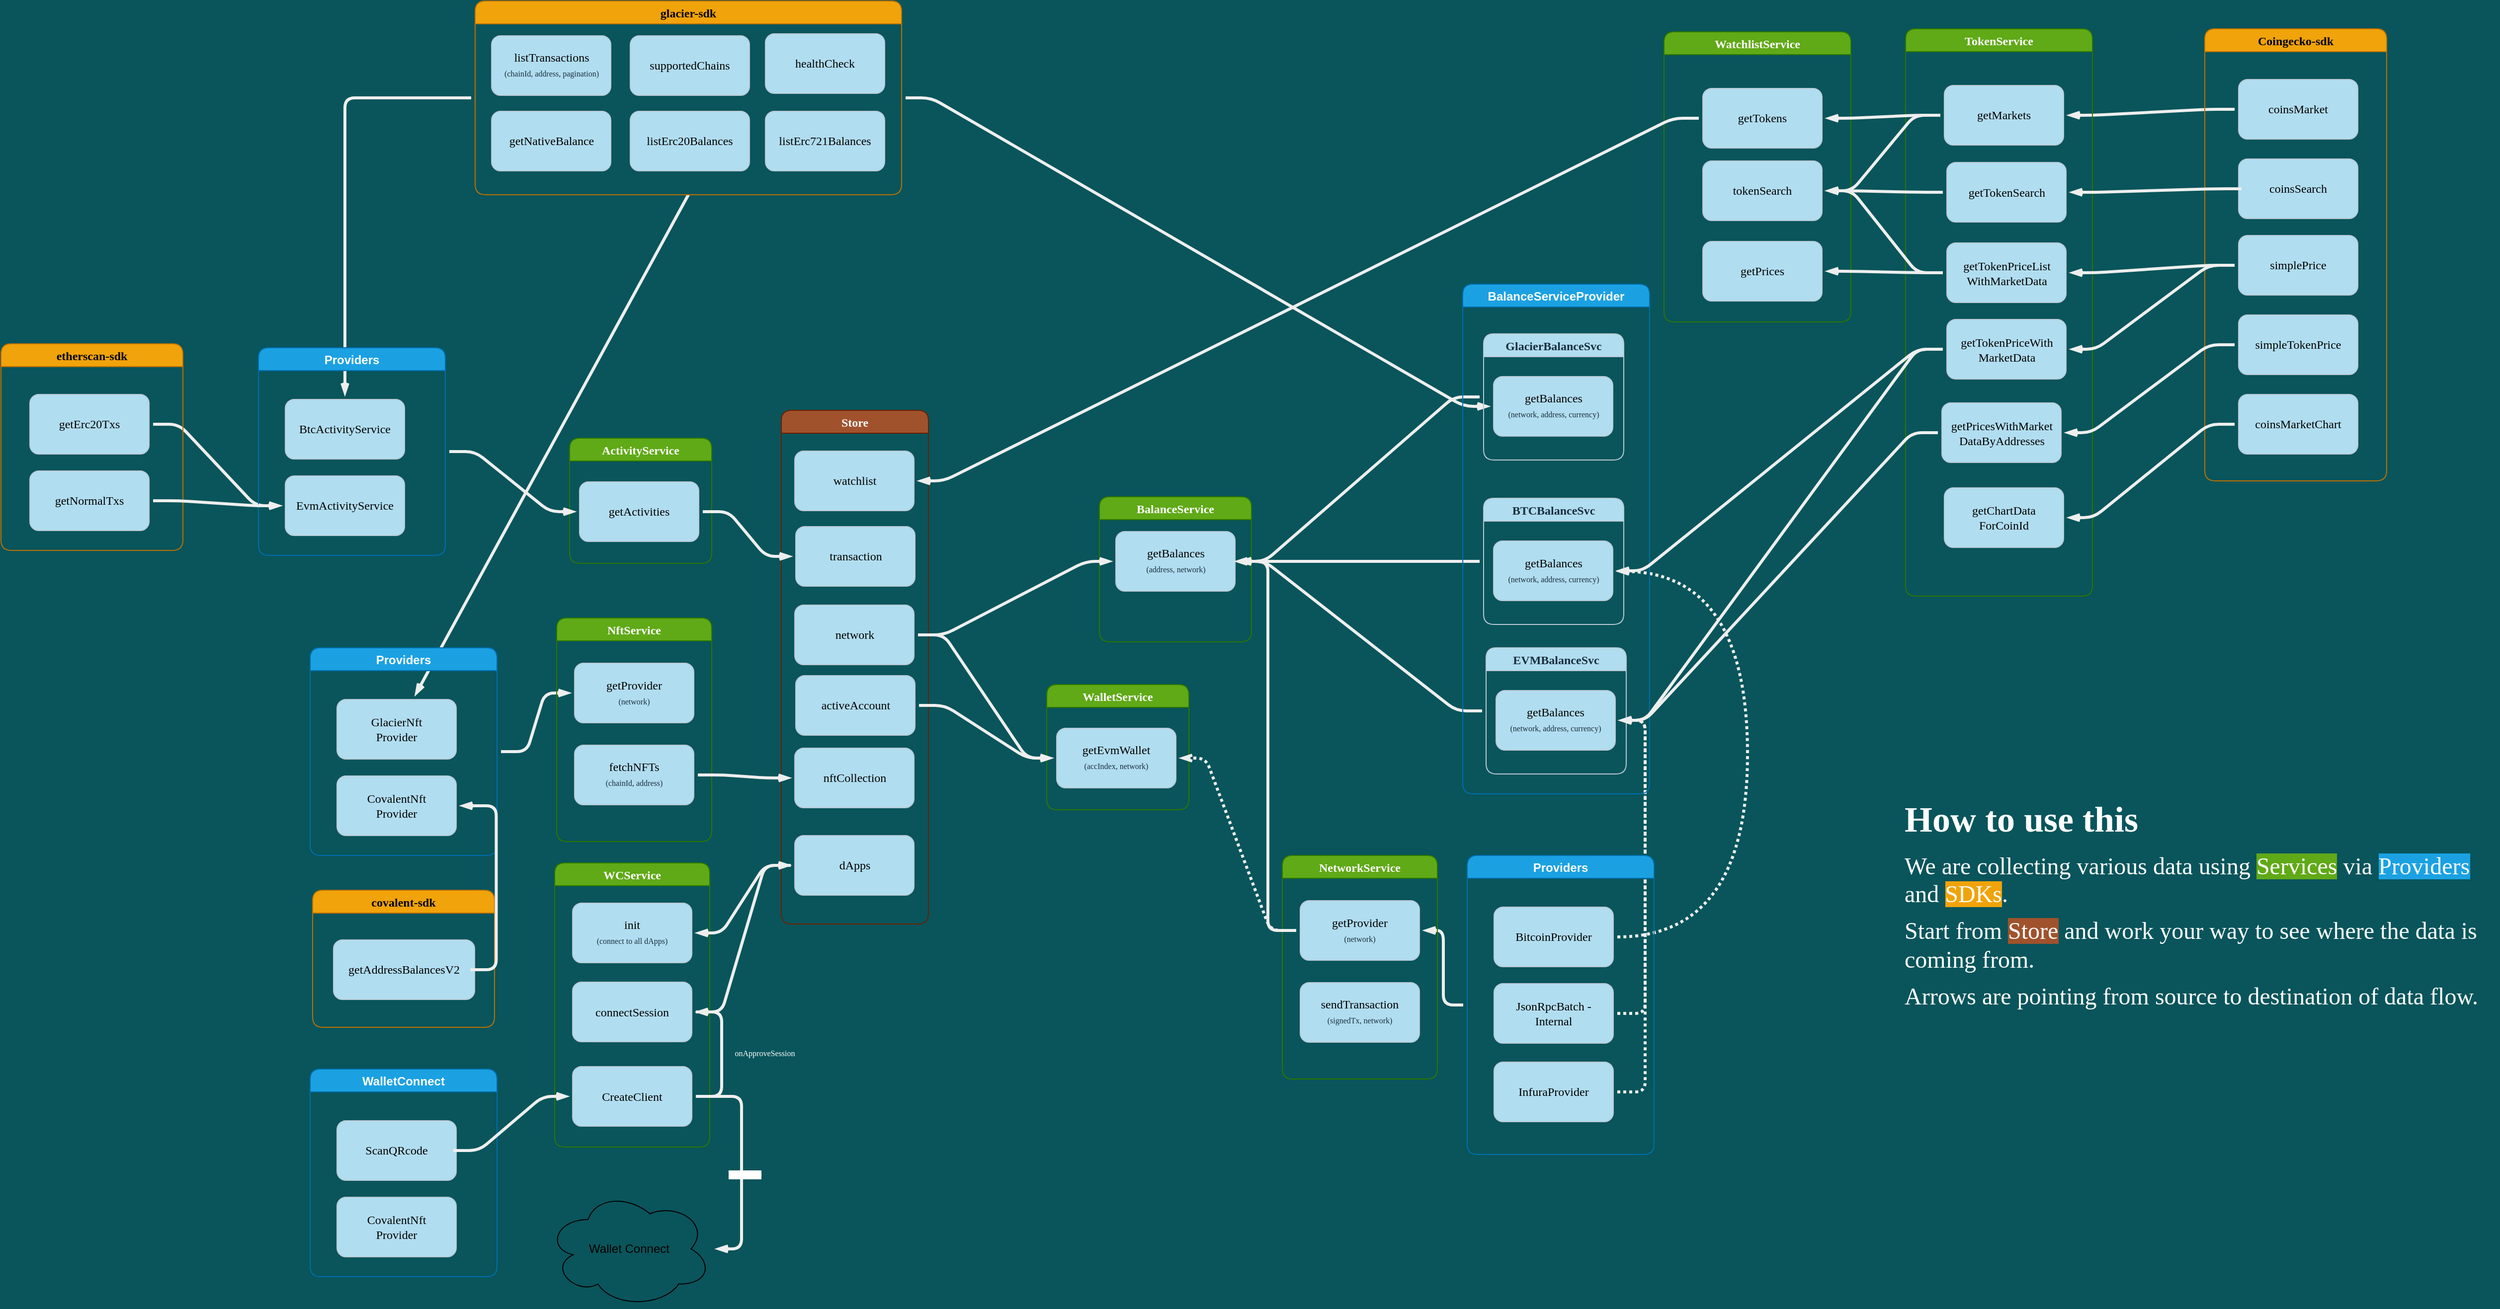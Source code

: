 <mxfile version="24.7.7" pages="3">
  <diagram id="Cx_tmGVktqEy4l7MGV1t" name="Overview">
    <mxGraphModel dx="4394" dy="3701" grid="0" gridSize="10" guides="1" tooltips="1" connect="1" arrows="1" fold="1" page="0" pageScale="1" pageWidth="850" pageHeight="1100" background="#09555B" math="0" shadow="0">
      <root>
        <mxCell id="0" />
        <mxCell id="1" parent="0" />
        <mxCell id="3FRn_oGSm7d69mBdq1QQ-560" style="edgeStyle=entityRelationEdgeStyle;sketch=0;orthogonalLoop=1;jettySize=auto;html=1;shadow=0;labelBackgroundColor=#09555B;fontFamily=Verdana;fontSize=8;fontColor=#FFFFFF;endArrow=openThin;endFill=0;sourcePerimeterSpacing=4;targetPerimeterSpacing=4;strokeColor=#EEEEEE;strokeWidth=3;" parent="1" source="3FRn_oGSm7d69mBdq1QQ-558" target="3FRn_oGSm7d69mBdq1QQ-370" edge="1">
          <mxGeometry relative="1" as="geometry" />
        </mxCell>
        <mxCell id="3FRn_oGSm7d69mBdq1QQ-429" style="edgeStyle=entityRelationEdgeStyle;sketch=0;orthogonalLoop=1;jettySize=auto;html=1;shadow=0;labelBackgroundColor=#09555B;fontFamily=Verdana;fontSize=8;fontColor=#FFFFFF;endArrow=openThin;endFill=0;sourcePerimeterSpacing=4;targetPerimeterSpacing=4;strokeColor=#EEEEEE;strokeWidth=3;" parent="1" source="3FRn_oGSm7d69mBdq1QQ-344" target="321" edge="1">
          <mxGeometry relative="1" as="geometry" />
        </mxCell>
        <mxCell id="3FRn_oGSm7d69mBdq1QQ-430" style="sketch=0;orthogonalLoop=1;jettySize=auto;html=1;shadow=0;labelBackgroundColor=#09555B;fontFamily=Verdana;fontSize=8;fontColor=#FFFFFF;endArrow=openThin;endFill=0;sourcePerimeterSpacing=4;targetPerimeterSpacing=4;strokeColor=#EEEEEE;strokeWidth=3;exitX=0.5;exitY=1;exitDx=0;exitDy=0;" parent="1" source="3FRn_oGSm7d69mBdq1QQ-344" target="303" edge="1">
          <mxGeometry relative="1" as="geometry" />
        </mxCell>
        <mxCell id="232" style="edgeStyle=entityRelationEdgeStyle;sketch=0;orthogonalLoop=1;jettySize=auto;html=1;shadow=0;labelBackgroundColor=#09555B;fontFamily=Verdana;fontSize=8;fontColor=#FFFFFF;endArrow=openThin;endFill=0;sourcePerimeterSpacing=4;targetPerimeterSpacing=4;strokeColor=#EEEEEE;strokeWidth=3;dashed=1;dashPattern=1 1;" parent="1" source="202" target="191" edge="1">
          <mxGeometry relative="1" as="geometry" />
        </mxCell>
        <mxCell id="233" style="edgeStyle=entityRelationEdgeStyle;sketch=0;orthogonalLoop=1;jettySize=auto;html=1;shadow=0;labelBackgroundColor=#09555B;fontFamily=Verdana;fontSize=8;fontColor=#FFFFFF;endArrow=openThin;endFill=0;sourcePerimeterSpacing=4;targetPerimeterSpacing=4;strokeColor=#EEEEEE;strokeWidth=3;dashed=1;dashPattern=1 1;" parent="1" source="205" target="191" edge="1">
          <mxGeometry relative="1" as="geometry" />
        </mxCell>
        <mxCell id="231" style="edgeStyle=orthogonalEdgeStyle;sketch=0;orthogonalLoop=1;jettySize=auto;html=1;shadow=0;labelBackgroundColor=#09555B;fontFamily=Verdana;fontSize=8;fontColor=#FFFFFF;endArrow=openThin;endFill=0;sourcePerimeterSpacing=4;targetPerimeterSpacing=4;strokeColor=#EEEEEE;strokeWidth=3;curved=1;dashed=1;dashPattern=1 1;" parent="1" source="183" target="173" edge="1">
          <mxGeometry relative="1" as="geometry">
            <Array as="points">
              <mxPoint x="19" y="-1083" />
              <mxPoint x="19" y="-1451" />
            </Array>
          </mxGeometry>
        </mxCell>
        <mxCell id="210" style="edgeStyle=entityRelationEdgeStyle;sketch=0;orthogonalLoop=1;jettySize=auto;html=1;shadow=0;labelBackgroundColor=#09555B;fontFamily=Verdana;fontSize=8;fontColor=#FFFFFF;endArrow=openThin;endFill=0;sourcePerimeterSpacing=4;targetPerimeterSpacing=4;strokeColor=#EEEEEE;strokeWidth=3;" parent="1" source="170" target="167" edge="1">
          <mxGeometry relative="1" as="geometry" />
        </mxCell>
        <mxCell id="234" style="edgeStyle=entityRelationEdgeStyle;sketch=0;orthogonalLoop=1;jettySize=auto;html=1;shadow=0;labelBackgroundColor=#09555B;fontFamily=Verdana;fontSize=8;fontColor=#FFFFFF;endArrow=openThin;endFill=0;sourcePerimeterSpacing=4;targetPerimeterSpacing=4;strokeColor=#EEEEEE;strokeWidth=3;" parent="1" source="188" target="167" edge="1">
          <mxGeometry relative="1" as="geometry" />
        </mxCell>
        <mxCell id="230" style="edgeStyle=elbowEdgeStyle;sketch=0;orthogonalLoop=1;jettySize=auto;html=1;shadow=0;labelBackgroundColor=#09555B;fontFamily=Verdana;fontSize=8;fontColor=#FFFFFF;endArrow=openThin;endFill=0;sourcePerimeterSpacing=4;targetPerimeterSpacing=4;strokeColor=#EEEEEE;strokeWidth=3;" parent="1" source="212" target="225" edge="1">
          <mxGeometry relative="1" as="geometry" />
        </mxCell>
        <mxCell id="212" value="Providers" style="swimlane;rounded=1;fillColor=#1ba1e2;strokeColor=#006EAF;fontColor=#ffffff;" parent="1" vertex="1">
          <mxGeometry x="-263" y="-1165" width="188" height="301" as="geometry">
            <mxRectangle x="362" y="106" width="89" height="23" as="alternateBounds" />
          </mxGeometry>
        </mxCell>
        <mxCell id="213" style="edgeStyle=orthogonalEdgeStyle;orthogonalLoop=1;jettySize=auto;html=1;entryX=0;entryY=0.5;entryDx=0;entryDy=0;rounded=0;curved=1;exitX=0;exitY=0.5;exitDx=0;exitDy=0;dashed=1;labelBackgroundColor=#09555B;strokeColor=#EEEEEE;fontColor=#FFFFFF;" parent="212" edge="1">
          <mxGeometry relative="1" as="geometry">
            <mxPoint x="25" y="111.0" as="sourcePoint" />
          </mxGeometry>
        </mxCell>
        <mxCell id="182" value="" style="group;perimeterSpacing=4;strokeWidth=7;" parent="212" vertex="1" connectable="0">
          <mxGeometry x="27" y="52" width="120" height="60" as="geometry" />
        </mxCell>
        <mxCell id="183" value="" style="rounded=1;whiteSpace=wrap;html=1;shadow=0;glass=0;sketch=0;fillColor=#B1DDF0;strokeColor=#BAC8D3;fontColor=#182E3E;" parent="182" vertex="1">
          <mxGeometry width="120" height="60" as="geometry" />
        </mxCell>
        <mxCell id="184" value="&lt;font color=&quot;#000000&quot; face=&quot;Verdana&quot;&gt;BitcoinProvider&lt;/font&gt;" style="text;html=1;strokeColor=none;fillColor=none;align=center;verticalAlign=middle;whiteSpace=wrap;rounded=0;shadow=0;glass=0;sketch=0;fontColor=#182E3E;" parent="182" vertex="1">
          <mxGeometry x="7" y="22" width="106" height="16" as="geometry" />
        </mxCell>
        <mxCell id="201" value="" style="group;perimeterSpacing=4;strokeColor=none;strokeWidth=7;fontColor=#182E3E;" parent="212" vertex="1" connectable="0">
          <mxGeometry x="27" y="129" width="120" height="60" as="geometry" />
        </mxCell>
        <mxCell id="202" value="" style="rounded=1;whiteSpace=wrap;html=1;shadow=0;glass=0;sketch=0;fillColor=#B1DDF0;strokeColor=#BAC8D3;fontColor=#182E3E;" parent="201" vertex="1">
          <mxGeometry width="120" height="60" as="geometry" />
        </mxCell>
        <mxCell id="203" value="&lt;font color=&quot;#000000&quot; face=&quot;Verdana&quot;&gt;JsonRpcBatch - Internal&lt;/font&gt;" style="text;html=1;strokeColor=none;fillColor=none;align=center;verticalAlign=middle;whiteSpace=wrap;rounded=0;shadow=0;glass=0;sketch=0;fontColor=#182E3E;" parent="201" vertex="1">
          <mxGeometry x="7" y="22" width="106" height="16" as="geometry" />
        </mxCell>
        <mxCell id="204" value="" style="group;perimeterSpacing=4;strokeColor=none;strokeWidth=7;fontColor=#182E3E;" parent="212" vertex="1" connectable="0">
          <mxGeometry x="27" y="208" width="120" height="60" as="geometry" />
        </mxCell>
        <mxCell id="205" value="" style="rounded=1;whiteSpace=wrap;html=1;shadow=0;glass=0;sketch=0;fillColor=#B1DDF0;strokeColor=#BAC8D3;fontColor=#182E3E;" parent="204" vertex="1">
          <mxGeometry width="120" height="60" as="geometry" />
        </mxCell>
        <mxCell id="206" value="&lt;font color=&quot;#000000&quot; face=&quot;Verdana&quot;&gt;InfuraProvider&lt;/font&gt;" style="text;html=1;strokeColor=none;fillColor=none;align=center;verticalAlign=middle;whiteSpace=wrap;rounded=0;shadow=0;glass=0;sketch=0;fontColor=#182E3E;" parent="204" vertex="1">
          <mxGeometry x="7" y="22" width="106" height="16" as="geometry" />
        </mxCell>
        <mxCell id="313" style="edgeStyle=entityRelationEdgeStyle;rounded=1;orthogonalLoop=1;jettySize=auto;html=1;shadow=0;fontFamily=Verdana;fontSize=8;fontColor=#FFFFFF;strokeColor=#EEEEEE;strokeWidth=3;labelBackgroundColor=#09555B;endFill=0;endArrow=openThin;targetPerimeterSpacing=4;sourcePerimeterSpacing=4;sketch=0;" parent="1" source="300" target="293" edge="1">
          <mxGeometry relative="1" as="geometry" />
        </mxCell>
        <mxCell id="300" value="Providers" style="swimlane;rounded=1;fillColor=#1ba1e2;strokeColor=#006EAF;fontColor=#ffffff;" parent="1" vertex="1">
          <mxGeometry x="-1427" y="-1374" width="188" height="209" as="geometry">
            <mxRectangle x="362" y="106" width="89" height="23" as="alternateBounds" />
          </mxGeometry>
        </mxCell>
        <mxCell id="301" style="edgeStyle=orthogonalEdgeStyle;orthogonalLoop=1;jettySize=auto;html=1;entryX=0;entryY=0.5;entryDx=0;entryDy=0;rounded=0;curved=1;exitX=0;exitY=0.5;exitDx=0;exitDy=0;dashed=1;labelBackgroundColor=#09555B;strokeColor=#EEEEEE;fontColor=#FFFFFF;" parent="300" edge="1">
          <mxGeometry relative="1" as="geometry">
            <mxPoint x="25" y="111.0" as="sourcePoint" />
          </mxGeometry>
        </mxCell>
        <mxCell id="302" value="" style="group;perimeterSpacing=4;strokeWidth=7;" parent="300" vertex="1" connectable="0">
          <mxGeometry x="27" y="52" width="120" height="60" as="geometry" />
        </mxCell>
        <mxCell id="303" value="" style="rounded=1;whiteSpace=wrap;html=1;shadow=0;glass=0;sketch=0;fillColor=#B1DDF0;strokeColor=#BAC8D3;fontColor=#182E3E;" parent="302" vertex="1">
          <mxGeometry width="120" height="60" as="geometry" />
        </mxCell>
        <mxCell id="304" value="&lt;font color=&quot;#000000&quot; face=&quot;Verdana&quot;&gt;GlacierNft&lt;br&gt;Provider&lt;/font&gt;" style="text;html=1;strokeColor=none;fillColor=none;align=center;verticalAlign=middle;whiteSpace=wrap;rounded=0;shadow=0;glass=0;sketch=0;fontColor=#182E3E;" parent="302" vertex="1">
          <mxGeometry x="7" y="22" width="106" height="16" as="geometry" />
        </mxCell>
        <mxCell id="305" value="" style="group;perimeterSpacing=4;strokeColor=none;strokeWidth=7;fontColor=#182E3E;" parent="300" vertex="1" connectable="0">
          <mxGeometry x="27" y="129" width="120" height="60" as="geometry" />
        </mxCell>
        <mxCell id="306" value="" style="rounded=1;whiteSpace=wrap;html=1;shadow=0;glass=0;sketch=0;fillColor=#B1DDF0;strokeColor=#BAC8D3;fontColor=#182E3E;" parent="305" vertex="1">
          <mxGeometry width="120" height="60" as="geometry" />
        </mxCell>
        <mxCell id="307" value="&lt;font color=&quot;#000000&quot; face=&quot;Verdana&quot;&gt;CovalentNft&lt;br&gt;Provider&lt;/font&gt;" style="text;html=1;strokeColor=none;fillColor=none;align=center;verticalAlign=middle;whiteSpace=wrap;rounded=0;shadow=0;glass=0;sketch=0;fontColor=#182E3E;" parent="305" vertex="1">
          <mxGeometry x="7" y="22" width="106" height="16" as="geometry" />
        </mxCell>
        <mxCell id="96" value="Store" style="swimlane;rounded=1;fillColor=#a0522d;strokeColor=#6D1F00;fontColor=#ffffff;fontFamily=Verdana;" parent="1" vertex="1">
          <mxGeometry x="-953" y="-1613" width="148" height="517" as="geometry">
            <mxRectangle x="362" y="106" width="89" height="23" as="alternateBounds" />
          </mxGeometry>
        </mxCell>
        <mxCell id="97" style="edgeStyle=orthogonalEdgeStyle;orthogonalLoop=1;jettySize=auto;html=1;entryX=0;entryY=0.5;entryDx=0;entryDy=0;rounded=0;curved=1;exitX=0;exitY=0.5;exitDx=0;exitDy=0;dashed=1;labelBackgroundColor=#09555B;strokeColor=#EEEEEE;fontColor=#FFFFFF;" parent="96" edge="1">
          <mxGeometry relative="1" as="geometry">
            <mxPoint x="25" y="111.0" as="sourcePoint" />
          </mxGeometry>
        </mxCell>
        <mxCell id="134" value="" style="group;fontColor=#182E3E;" parent="96" vertex="1" connectable="0">
          <mxGeometry x="14.5" y="267" width="120" height="60" as="geometry" />
        </mxCell>
        <mxCell id="135" value="" style="rounded=1;whiteSpace=wrap;html=1;shadow=0;glass=0;sketch=0;fillColor=#B1DDF0;strokeColor=#BAC8D3;fontColor=#182E3E;" parent="134" vertex="1">
          <mxGeometry width="120" height="60" as="geometry" />
        </mxCell>
        <mxCell id="136" value="&lt;font color=&quot;#000000&quot; face=&quot;Verdana&quot;&gt;activeAccount&lt;/font&gt;" style="text;html=1;strokeColor=none;fillColor=none;align=center;verticalAlign=middle;whiteSpace=wrap;rounded=0;shadow=0;glass=0;sketch=0;fontColor=#182E3E;" parent="134" vertex="1">
          <mxGeometry x="7" y="22" width="106" height="16" as="geometry" />
        </mxCell>
        <mxCell id="314" value="" style="group;fontColor=#182E3E;" parent="96" vertex="1" connectable="0">
          <mxGeometry x="13.5" y="340" width="120" height="60" as="geometry" />
        </mxCell>
        <mxCell id="315" value="" style="rounded=1;whiteSpace=wrap;html=1;shadow=0;glass=0;sketch=0;fillColor=#B1DDF0;strokeColor=#BAC8D3;fontColor=#182E3E;" parent="314" vertex="1">
          <mxGeometry width="120" height="60" as="geometry" />
        </mxCell>
        <mxCell id="316" value="&lt;font color=&quot;#000000&quot; face=&quot;Verdana&quot;&gt;nftCollection&lt;/font&gt;" style="text;html=1;strokeColor=none;fillColor=none;align=center;verticalAlign=middle;whiteSpace=wrap;rounded=0;shadow=0;glass=0;sketch=0;fontColor=#182E3E;" parent="314" vertex="1">
          <mxGeometry x="7" y="22" width="106" height="16" as="geometry" />
        </mxCell>
        <mxCell id="132" value="" style="group;fontColor=#182E3E;" parent="96" vertex="1" connectable="0">
          <mxGeometry x="13.5" y="196" width="120" height="60" as="geometry" />
        </mxCell>
        <mxCell id="130" value="" style="rounded=1;whiteSpace=wrap;html=1;shadow=0;glass=0;sketch=0;fillColor=#B1DDF0;strokeColor=#BAC8D3;fontColor=#182E3E;" parent="132" vertex="1">
          <mxGeometry width="120" height="60" as="geometry" />
        </mxCell>
        <mxCell id="131" value="&lt;font color=&quot;#000000&quot; face=&quot;Verdana&quot;&gt;network&lt;/font&gt;" style="text;html=1;strokeColor=none;fillColor=none;align=center;verticalAlign=middle;whiteSpace=wrap;rounded=0;shadow=0;glass=0;sketch=0;fontColor=#182E3E;" parent="132" vertex="1">
          <mxGeometry x="7" y="22" width="106" height="16" as="geometry" />
        </mxCell>
        <mxCell id="3FRn_oGSm7d69mBdq1QQ-360" value="" style="group;fontColor=#182E3E;" parent="96" vertex="1" connectable="0">
          <mxGeometry x="14.5" y="117" width="120" height="60" as="geometry" />
        </mxCell>
        <mxCell id="3FRn_oGSm7d69mBdq1QQ-361" value="" style="rounded=1;whiteSpace=wrap;html=1;shadow=0;glass=0;sketch=0;fillColor=#B1DDF0;strokeColor=#BAC8D3;fontColor=#182E3E;" parent="3FRn_oGSm7d69mBdq1QQ-360" vertex="1">
          <mxGeometry width="120" height="60" as="geometry" />
        </mxCell>
        <mxCell id="3FRn_oGSm7d69mBdq1QQ-362" value="&lt;font color=&quot;#000000&quot; face=&quot;Verdana&quot;&gt;transaction&lt;/font&gt;" style="text;html=1;strokeColor=none;fillColor=none;align=center;verticalAlign=middle;whiteSpace=wrap;rounded=0;shadow=0;glass=0;sketch=0;fontColor=#182E3E;" parent="3FRn_oGSm7d69mBdq1QQ-360" vertex="1">
          <mxGeometry x="7" y="22" width="106" height="16" as="geometry" />
        </mxCell>
        <UserObject label="" id="3FRn_oGSm7d69mBdq1QQ-486">
          <mxCell style="group;fontColor=#182E3E;" parent="96" vertex="1" connectable="0">
            <mxGeometry x="13.5" y="41" width="120" height="60" as="geometry" />
          </mxCell>
        </UserObject>
        <mxCell id="3FRn_oGSm7d69mBdq1QQ-487" value="" style="rounded=1;whiteSpace=wrap;html=1;shadow=0;glass=0;sketch=0;fillColor=#B1DDF0;strokeColor=#BAC8D3;fontColor=#182E3E;" parent="3FRn_oGSm7d69mBdq1QQ-486" vertex="1">
          <mxGeometry width="120" height="60" as="geometry" />
        </mxCell>
        <mxCell id="3FRn_oGSm7d69mBdq1QQ-488" value="&lt;font color=&quot;#000000&quot; face=&quot;Verdana&quot;&gt;watchlist&lt;br&gt;&lt;/font&gt;" style="text;html=1;strokeColor=none;fillColor=none;align=center;verticalAlign=middle;whiteSpace=wrap;rounded=0;shadow=0;glass=0;sketch=0;fontColor=#182E3E;" parent="3FRn_oGSm7d69mBdq1QQ-486" vertex="1">
          <mxGeometry x="7" y="22" width="106" height="16" as="geometry" />
        </mxCell>
        <mxCell id="327" value="" style="group;fontColor=#182E3E;" parent="96" vertex="1" connectable="0">
          <mxGeometry x="13.5" y="428" width="120" height="60" as="geometry" />
        </mxCell>
        <mxCell id="328" value="" style="rounded=1;whiteSpace=wrap;html=1;shadow=0;glass=0;sketch=0;fillColor=#B1DDF0;strokeColor=#BAC8D3;fontColor=#182E3E;" parent="327" vertex="1">
          <mxGeometry width="120" height="60" as="geometry" />
        </mxCell>
        <mxCell id="329" value="&lt;font color=&quot;#000000&quot; face=&quot;Verdana&quot;&gt;dApps&lt;/font&gt;" style="text;html=1;strokeColor=none;fillColor=none;align=center;verticalAlign=middle;whiteSpace=wrap;rounded=0;shadow=0;glass=0;sketch=0;fontColor=#182E3E;" parent="327" vertex="1">
          <mxGeometry x="7" y="22" width="106" height="16" as="geometry" />
        </mxCell>
        <mxCell id="105" value="WalletService" style="swimlane;rounded=1;fillColor=#60a917;strokeColor=#2D7600;fontColor=#ffffff;fontFamily=Verdana;" parent="1" vertex="1">
          <mxGeometry x="-686" y="-1337" width="143" height="126" as="geometry">
            <mxRectangle x="362" y="106" width="89" height="23" as="alternateBounds" />
          </mxGeometry>
        </mxCell>
        <mxCell id="106" style="edgeStyle=orthogonalEdgeStyle;orthogonalLoop=1;jettySize=auto;html=1;entryX=0;entryY=0.5;entryDx=0;entryDy=0;rounded=0;curved=1;exitX=0;exitY=0.5;exitDx=0;exitDy=0;dashed=1;labelBackgroundColor=#09555B;strokeColor=#EEEEEE;fontColor=#FFFFFF;" parent="105" edge="1">
          <mxGeometry relative="1" as="geometry">
            <mxPoint x="25" y="111.0" as="sourcePoint" />
          </mxGeometry>
        </mxCell>
        <mxCell id="122" value="" style="group;fontColor=#182E3E;" parent="105" vertex="1" connectable="0">
          <mxGeometry x="10" y="44" width="120" height="60" as="geometry" />
        </mxCell>
        <mxCell id="123" value="" style="rounded=1;whiteSpace=wrap;html=1;shadow=0;glass=0;sketch=0;fillColor=#B1DDF0;strokeColor=#BAC8D3;fontColor=#182E3E;" parent="122" vertex="1">
          <mxGeometry width="120" height="60" as="geometry" />
        </mxCell>
        <mxCell id="124" value="&lt;font color=&quot;#000000&quot; face=&quot;Verdana&quot;&gt;getEvmWallet&lt;/font&gt;" style="text;html=1;strokeColor=none;fillColor=none;align=center;verticalAlign=middle;whiteSpace=wrap;rounded=0;shadow=0;glass=0;sketch=0;fontColor=#182E3E;" parent="122" vertex="1">
          <mxGeometry x="7" y="14" width="106" height="16" as="geometry" />
        </mxCell>
        <mxCell id="125" value="(accIndex, network)" style="text;strokeColor=none;fillColor=none;align=center;verticalAlign=middle;rounded=0;shadow=0;glass=0;sketch=0;fontColor=#182E3E;spacing=2;whiteSpace=wrap;html=1;fontFamily=Verdana;fontSize=8;" parent="122" vertex="1">
          <mxGeometry x="7" y="33" width="106" height="10" as="geometry" />
        </mxCell>
        <mxCell id="219" style="edgeStyle=entityRelationEdgeStyle;sketch=0;orthogonalLoop=1;jettySize=auto;html=1;shadow=0;labelBackgroundColor=#09555B;fontFamily=Verdana;fontSize=8;fontColor=#FFFFFF;endArrow=openThin;endFill=0;sourcePerimeterSpacing=4;targetPerimeterSpacing=4;strokeColor=#EEEEEE;strokeWidth=3;" parent="1" source="130" target="123" edge="1">
          <mxGeometry relative="1" as="geometry" />
        </mxCell>
        <mxCell id="161" value="BalanceService" style="swimlane;rounded=1;fillColor=#60a917;strokeColor=#2D7600;fontColor=#ffffff;fontFamily=Verdana;" parent="1" vertex="1">
          <mxGeometry x="-633" y="-1526" width="153" height="146" as="geometry">
            <mxRectangle x="362" y="106" width="89" height="23" as="alternateBounds" />
          </mxGeometry>
        </mxCell>
        <mxCell id="162" style="edgeStyle=orthogonalEdgeStyle;orthogonalLoop=1;jettySize=auto;html=1;entryX=0;entryY=0.5;entryDx=0;entryDy=0;rounded=0;curved=1;exitX=0;exitY=0.5;exitDx=0;exitDy=0;dashed=1;labelBackgroundColor=#09555B;strokeColor=#EEEEEE;fontColor=#FFFFFF;" parent="161" edge="1">
          <mxGeometry relative="1" as="geometry">
            <mxPoint x="25" y="111.0" as="sourcePoint" />
          </mxGeometry>
        </mxCell>
        <mxCell id="166" value="" style="group;fontColor=#182E3E;" parent="161" vertex="1" connectable="0">
          <mxGeometry x="16.5" y="35" width="120" height="60" as="geometry" />
        </mxCell>
        <mxCell id="167" value="" style="rounded=1;whiteSpace=wrap;html=1;shadow=0;glass=0;sketch=0;fillColor=#B1DDF0;strokeColor=#BAC8D3;fontColor=#182E3E;" parent="166" vertex="1">
          <mxGeometry width="120" height="60" as="geometry" />
        </mxCell>
        <mxCell id="168" value="&lt;font color=&quot;#000000&quot; face=&quot;Verdana&quot;&gt;getBalances&lt;/font&gt;" style="text;html=1;strokeColor=none;fillColor=none;align=center;verticalAlign=middle;whiteSpace=wrap;rounded=0;shadow=0;glass=0;sketch=0;fontColor=#182E3E;" parent="166" vertex="1">
          <mxGeometry x="7" y="14" width="106" height="16" as="geometry" />
        </mxCell>
        <mxCell id="169" value="(address, network)" style="text;strokeColor=none;fillColor=none;align=center;verticalAlign=middle;rounded=0;shadow=0;glass=0;sketch=0;fontColor=#182E3E;spacing=2;whiteSpace=wrap;html=1;fontFamily=Verdana;fontSize=8;" parent="166" vertex="1">
          <mxGeometry x="7" y="33" width="106" height="10" as="geometry" />
        </mxCell>
        <mxCell id="218" style="edgeStyle=entityRelationEdgeStyle;sketch=0;orthogonalLoop=1;jettySize=auto;html=1;shadow=0;labelBackgroundColor=#09555B;fontFamily=Verdana;fontSize=8;fontColor=#FFFFFF;endArrow=openThin;endFill=0;sourcePerimeterSpacing=4;targetPerimeterSpacing=4;strokeColor=#EEEEEE;strokeWidth=3;" parent="1" source="130" target="167" edge="1">
          <mxGeometry relative="1" as="geometry" />
        </mxCell>
        <mxCell id="101" value="NetworkService" style="swimlane;rounded=1;fillColor=#60a917;strokeColor=#2D7600;fontColor=#ffffff;fontFamily=Verdana;" parent="1" vertex="1">
          <mxGeometry x="-449" y="-1165" width="156" height="225" as="geometry">
            <mxRectangle x="362" y="106" width="89" height="23" as="alternateBounds" />
          </mxGeometry>
        </mxCell>
        <mxCell id="102" style="edgeStyle=orthogonalEdgeStyle;orthogonalLoop=1;jettySize=auto;html=1;entryX=0;entryY=0.5;entryDx=0;entryDy=0;rounded=0;curved=1;exitX=0;exitY=0.5;exitDx=0;exitDy=0;dashed=1;labelBackgroundColor=#09555B;strokeColor=#EEEEEE;fontColor=#FFFFFF;" parent="101" edge="1">
          <mxGeometry relative="1" as="geometry">
            <mxPoint x="25" y="111.0" as="sourcePoint" />
          </mxGeometry>
        </mxCell>
        <mxCell id="224" value="" style="group;fontColor=#182E3E;" parent="101" vertex="1" connectable="0">
          <mxGeometry x="18" y="45.5" width="120" height="60" as="geometry" />
        </mxCell>
        <mxCell id="225" value="" style="rounded=1;whiteSpace=wrap;html=1;shadow=0;glass=0;sketch=0;fillColor=#B1DDF0;strokeColor=#BAC8D3;fontColor=#182E3E;" parent="224" vertex="1">
          <mxGeometry width="120" height="60" as="geometry" />
        </mxCell>
        <mxCell id="226" value="&lt;font color=&quot;#000000&quot; face=&quot;Verdana&quot;&gt;getProvider&lt;/font&gt;" style="text;html=1;strokeColor=none;fillColor=none;align=center;verticalAlign=middle;whiteSpace=wrap;rounded=0;shadow=0;glass=0;sketch=0;fontColor=#182E3E;" parent="224" vertex="1">
          <mxGeometry x="7" y="14" width="106" height="16" as="geometry" />
        </mxCell>
        <mxCell id="227" value="(network)" style="text;strokeColor=none;fillColor=none;align=center;verticalAlign=middle;rounded=0;shadow=0;glass=0;sketch=0;fontColor=#182E3E;spacing=2;whiteSpace=wrap;html=1;fontFamily=Verdana;fontSize=8;" parent="224" vertex="1">
          <mxGeometry x="7" y="33" width="106" height="10" as="geometry" />
        </mxCell>
        <mxCell id="275" value="" style="group;fontColor=#182E3E;" parent="101" vertex="1" connectable="0">
          <mxGeometry x="18" y="128" width="120" height="60" as="geometry" />
        </mxCell>
        <mxCell id="276" value="" style="rounded=1;whiteSpace=wrap;html=1;shadow=0;glass=0;sketch=0;fillColor=#B1DDF0;strokeColor=#BAC8D3;fontColor=#182E3E;" parent="275" vertex="1">
          <mxGeometry width="120" height="60" as="geometry" />
        </mxCell>
        <mxCell id="277" value="&lt;font color=&quot;#000000&quot; face=&quot;Verdana&quot;&gt;sendTransaction&lt;/font&gt;" style="text;html=1;strokeColor=none;fillColor=none;align=center;verticalAlign=middle;whiteSpace=wrap;rounded=0;shadow=0;glass=0;sketch=0;fontColor=#182E3E;" parent="275" vertex="1">
          <mxGeometry x="7" y="14" width="106" height="16" as="geometry" />
        </mxCell>
        <mxCell id="278" value="(signedTx, network)" style="text;strokeColor=none;fillColor=none;align=center;verticalAlign=middle;rounded=0;shadow=0;glass=0;sketch=0;fontColor=#182E3E;spacing=2;whiteSpace=wrap;html=1;fontFamily=Verdana;fontSize=8;" parent="275" vertex="1">
          <mxGeometry x="7" y="33" width="106" height="10" as="geometry" />
        </mxCell>
        <mxCell id="229" style="edgeStyle=elbowEdgeStyle;sketch=0;orthogonalLoop=1;jettySize=auto;html=1;shadow=0;labelBackgroundColor=#09555B;fontFamily=Verdana;fontSize=8;fontColor=#FFFFFF;endArrow=openThin;endFill=0;sourcePerimeterSpacing=4;targetPerimeterSpacing=4;strokeColor=#EEEEEE;strokeWidth=3;" parent="1" source="225" target="167" edge="1">
          <mxGeometry relative="1" as="geometry" />
        </mxCell>
        <mxCell id="236" style="edgeStyle=entityRelationEdgeStyle;sketch=0;orthogonalLoop=1;jettySize=auto;html=1;shadow=0;labelBackgroundColor=#09555B;fontFamily=Verdana;fontSize=8;fontColor=#FFFFFF;endArrow=openThin;endFill=0;sourcePerimeterSpacing=4;targetPerimeterSpacing=4;strokeColor=#EEEEEE;strokeWidth=3;" parent="1" source="135" target="123" edge="1">
          <mxGeometry relative="1" as="geometry" />
        </mxCell>
        <mxCell id="238" value="" style="edgeStyle=entityRelationEdgeStyle;sketch=0;orthogonalLoop=1;jettySize=auto;html=1;shadow=0;labelBackgroundColor=#09555B;fontFamily=Verdana;fontSize=8;fontColor=#FFFFFF;endArrow=openThin;endFill=0;sourcePerimeterSpacing=4;targetPerimeterSpacing=4;strokeColor=#EEEEEE;strokeWidth=3;dashed=1;dashPattern=1 1;" parent="1" source="225" target="123" edge="1">
          <mxGeometry relative="1" as="geometry" />
        </mxCell>
        <mxCell id="290" value="NftService" style="swimlane;rounded=1;fillColor=#60a917;strokeColor=#2D7600;fontColor=#ffffff;fontFamily=Verdana;" parent="1" vertex="1">
          <mxGeometry x="-1179" y="-1404" width="156" height="225" as="geometry">
            <mxRectangle x="362" y="106" width="89" height="23" as="alternateBounds" />
          </mxGeometry>
        </mxCell>
        <mxCell id="291" style="edgeStyle=orthogonalEdgeStyle;orthogonalLoop=1;jettySize=auto;html=1;entryX=0;entryY=0.5;entryDx=0;entryDy=0;rounded=0;curved=1;exitX=0;exitY=0.5;exitDx=0;exitDy=0;dashed=1;labelBackgroundColor=#09555B;strokeColor=#EEEEEE;fontColor=#FFFFFF;" parent="290" edge="1">
          <mxGeometry relative="1" as="geometry">
            <mxPoint x="25" y="111.0" as="sourcePoint" />
          </mxGeometry>
        </mxCell>
        <mxCell id="292" value="" style="group;fontColor=#182E3E;" parent="290" vertex="1" connectable="0">
          <mxGeometry x="18" y="45.5" width="120" height="60" as="geometry" />
        </mxCell>
        <mxCell id="293" value="" style="rounded=1;whiteSpace=wrap;html=1;shadow=0;glass=0;sketch=0;fillColor=#B1DDF0;strokeColor=#BAC8D3;fontColor=#182E3E;" parent="292" vertex="1">
          <mxGeometry width="120" height="60" as="geometry" />
        </mxCell>
        <mxCell id="294" value="&lt;font color=&quot;#000000&quot; face=&quot;Verdana&quot;&gt;getProvider&lt;br&gt;&lt;/font&gt;" style="text;html=1;strokeColor=none;fillColor=none;align=center;verticalAlign=middle;whiteSpace=wrap;rounded=0;shadow=0;glass=0;sketch=0;fontColor=#182E3E;" parent="292" vertex="1">
          <mxGeometry x="7" y="14" width="106" height="16" as="geometry" />
        </mxCell>
        <mxCell id="295" value="(network)" style="text;strokeColor=none;fillColor=none;align=center;verticalAlign=middle;rounded=0;shadow=0;glass=0;sketch=0;fontColor=#182E3E;spacing=2;whiteSpace=wrap;html=1;fontFamily=Verdana;fontSize=8;" parent="292" vertex="1">
          <mxGeometry x="7" y="33" width="106" height="10" as="geometry" />
        </mxCell>
        <mxCell id="296" value="" style="group;fontColor=#182E3E;" parent="290" vertex="1" connectable="0">
          <mxGeometry x="18" y="128" width="120" height="60" as="geometry" />
        </mxCell>
        <mxCell id="297" value="" style="rounded=1;whiteSpace=wrap;html=1;shadow=0;glass=0;sketch=0;fillColor=#B1DDF0;strokeColor=#BAC8D3;fontColor=#182E3E;" parent="296" vertex="1">
          <mxGeometry width="120" height="60" as="geometry" />
        </mxCell>
        <mxCell id="298" value="&lt;font color=&quot;#000000&quot; face=&quot;Verdana&quot;&gt;fetchNFTs&lt;/font&gt;" style="text;html=1;strokeColor=none;fillColor=none;align=center;verticalAlign=middle;whiteSpace=wrap;rounded=0;shadow=0;glass=0;sketch=0;fontColor=#182E3E;" parent="296" vertex="1">
          <mxGeometry x="7" y="14" width="106" height="16" as="geometry" />
        </mxCell>
        <mxCell id="299" value="(chainId, address)" style="text;strokeColor=none;fillColor=none;align=center;verticalAlign=middle;rounded=0;shadow=0;glass=0;sketch=0;fontColor=#182E3E;spacing=2;whiteSpace=wrap;html=1;fontFamily=Verdana;fontSize=8;" parent="296" vertex="1">
          <mxGeometry x="7" y="33" width="106" height="10" as="geometry" />
        </mxCell>
        <mxCell id="317" style="edgeStyle=entityRelationEdgeStyle;rounded=1;orthogonalLoop=1;jettySize=auto;html=1;shadow=0;fontFamily=Verdana;fontSize=8;fontColor=#FFFFFF;strokeColor=#EEEEEE;strokeWidth=3;labelBackgroundColor=#09555B;endFill=0;endArrow=openThin;targetPerimeterSpacing=4;sourcePerimeterSpacing=4;sketch=0;" parent="1" source="297" target="315" edge="1">
          <mxGeometry relative="1" as="geometry">
            <mxPoint x="-806" y="-1059" as="targetPoint" />
          </mxGeometry>
        </mxCell>
        <mxCell id="324" style="edgeStyle=entityRelationEdgeStyle;rounded=1;orthogonalLoop=1;jettySize=auto;html=1;entryX=1;entryY=0.5;entryDx=0;entryDy=0;shadow=0;fontFamily=Verdana;fontSize=8;fontColor=#FFFFFF;strokeColor=#EEEEEE;strokeWidth=3;labelBackgroundColor=#09555B;endFill=0;endArrow=openThin;targetPerimeterSpacing=4;sourcePerimeterSpacing=4;sketch=0;" parent="1" source="318" target="167" edge="1">
          <mxGeometry relative="1" as="geometry" />
        </mxCell>
        <mxCell id="325" value="BalanceServiceProvider" style="swimlane;rounded=1;fillColor=#1ba1e2;strokeColor=#006EAF;fontColor=#ffffff;" parent="1" vertex="1">
          <mxGeometry x="-267.5" y="-1740" width="188" height="513" as="geometry">
            <mxRectangle x="-267.5" y="-1740" width="89" height="23" as="alternateBounds" />
          </mxGeometry>
        </mxCell>
        <mxCell id="326" style="edgeStyle=orthogonalEdgeStyle;orthogonalLoop=1;jettySize=auto;html=1;entryX=0;entryY=0.5;entryDx=0;entryDy=0;rounded=0;curved=1;exitX=0;exitY=0.5;exitDx=0;exitDy=0;dashed=1;labelBackgroundColor=#09555B;strokeColor=#EEEEEE;fontColor=#FFFFFF;" parent="325" edge="1">
          <mxGeometry relative="1" as="geometry">
            <mxPoint x="25" y="111.0" as="sourcePoint" />
          </mxGeometry>
        </mxCell>
        <mxCell id="318" value="GlacierBalanceSvc" style="swimlane;rounded=1;fillColor=#B1DDF0;strokeColor=#BAC8D3;fontColor=#182E3E;fontFamily=Verdana;startSize=23;" parent="325" vertex="1">
          <mxGeometry x="21" y="50" width="141" height="127" as="geometry">
            <mxRectangle x="362" y="106" width="89" height="23" as="alternateBounds" />
          </mxGeometry>
        </mxCell>
        <mxCell id="319" style="edgeStyle=orthogonalEdgeStyle;orthogonalLoop=1;jettySize=auto;html=1;entryX=0;entryY=0.5;entryDx=0;entryDy=0;rounded=0;curved=1;exitX=0;exitY=0.5;exitDx=0;exitDy=0;dashed=1;labelBackgroundColor=#09555B;strokeColor=#EEEEEE;fontColor=#FFFFFF;" parent="318" edge="1">
          <mxGeometry relative="1" as="geometry">
            <mxPoint x="25" y="111.0" as="sourcePoint" />
          </mxGeometry>
        </mxCell>
        <mxCell id="320" value="" style="group;fontColor=#182E3E;" parent="318" vertex="1" connectable="0">
          <mxGeometry x="10" y="43" width="120" height="60" as="geometry" />
        </mxCell>
        <mxCell id="321" value="" style="rounded=1;whiteSpace=wrap;html=1;shadow=0;glass=0;sketch=0;fillColor=#B1DDF0;strokeColor=#BAC8D3;fontColor=#182E3E;" parent="320" vertex="1">
          <mxGeometry width="120" height="60" as="geometry" />
        </mxCell>
        <mxCell id="322" value="&lt;font color=&quot;#000000&quot; face=&quot;Verdana&quot;&gt;getBalances&lt;/font&gt;" style="text;html=1;strokeColor=none;fillColor=none;align=center;verticalAlign=middle;whiteSpace=wrap;rounded=0;shadow=0;glass=0;sketch=0;fontColor=#182E3E;" parent="320" vertex="1">
          <mxGeometry x="7" y="14" width="106" height="16" as="geometry" />
        </mxCell>
        <mxCell id="323" value="(network, address, currency)" style="text;strokeColor=none;fillColor=none;align=center;verticalAlign=middle;rounded=0;shadow=0;glass=0;sketch=0;fontColor=#182E3E;spacing=2;whiteSpace=wrap;html=1;fontFamily=Verdana;fontSize=8;" parent="320" vertex="1">
          <mxGeometry x="7" y="33" width="106" height="10" as="geometry" />
        </mxCell>
        <mxCell id="170" value="BTCBalanceSvc" style="swimlane;rounded=1;fillColor=#B1DDF0;strokeColor=#BAC8D3;fontColor=#182E3E;fontFamily=Verdana;" parent="325" vertex="1">
          <mxGeometry x="21" y="215.5" width="141" height="127" as="geometry">
            <mxRectangle x="362" y="106" width="89" height="23" as="alternateBounds" />
          </mxGeometry>
        </mxCell>
        <mxCell id="171" style="edgeStyle=orthogonalEdgeStyle;orthogonalLoop=1;jettySize=auto;html=1;entryX=0;entryY=0.5;entryDx=0;entryDy=0;rounded=0;curved=1;exitX=0;exitY=0.5;exitDx=0;exitDy=0;dashed=1;labelBackgroundColor=#09555B;strokeColor=#EEEEEE;fontColor=#FFFFFF;" parent="170" edge="1">
          <mxGeometry relative="1" as="geometry">
            <mxPoint x="25" y="111.0" as="sourcePoint" />
          </mxGeometry>
        </mxCell>
        <mxCell id="172" value="" style="group;fontColor=#182E3E;" parent="170" vertex="1" connectable="0">
          <mxGeometry x="10" y="43" width="120" height="60" as="geometry" />
        </mxCell>
        <mxCell id="173" value="" style="rounded=1;whiteSpace=wrap;html=1;shadow=0;glass=0;sketch=0;fillColor=#B1DDF0;strokeColor=#BAC8D3;fontColor=#182E3E;" parent="172" vertex="1">
          <mxGeometry width="120" height="60" as="geometry" />
        </mxCell>
        <mxCell id="174" value="&lt;font color=&quot;#000000&quot; face=&quot;Verdana&quot;&gt;getBalances&lt;/font&gt;" style="text;html=1;strokeColor=none;fillColor=none;align=center;verticalAlign=middle;whiteSpace=wrap;rounded=0;shadow=0;glass=0;sketch=0;fontColor=#182E3E;" parent="172" vertex="1">
          <mxGeometry x="7" y="14" width="106" height="16" as="geometry" />
        </mxCell>
        <mxCell id="175" value="(network, address, currency)" style="text;strokeColor=none;fillColor=none;align=center;verticalAlign=middle;rounded=0;shadow=0;glass=0;sketch=0;fontColor=#182E3E;spacing=2;whiteSpace=wrap;html=1;fontFamily=Verdana;fontSize=8;" parent="172" vertex="1">
          <mxGeometry x="7" y="33" width="106" height="10" as="geometry" />
        </mxCell>
        <mxCell id="188" value="EVMBalanceSvc" style="swimlane;rounded=1;fillColor=#B1DDF0;strokeColor=#BAC8D3;fontColor=#182E3E;fontFamily=Verdana;" parent="325" vertex="1">
          <mxGeometry x="23.5" y="366" width="141" height="127" as="geometry">
            <mxRectangle x="362" y="106" width="89" height="23" as="alternateBounds" />
          </mxGeometry>
        </mxCell>
        <mxCell id="189" style="edgeStyle=orthogonalEdgeStyle;orthogonalLoop=1;jettySize=auto;html=1;entryX=0;entryY=0.5;entryDx=0;entryDy=0;rounded=0;curved=1;exitX=0;exitY=0.5;exitDx=0;exitDy=0;dashed=1;labelBackgroundColor=#09555B;strokeColor=#EEEEEE;fontColor=#FFFFFF;" parent="188" edge="1">
          <mxGeometry relative="1" as="geometry">
            <mxPoint x="25" y="111.0" as="sourcePoint" />
          </mxGeometry>
        </mxCell>
        <mxCell id="190" value="" style="group;fontColor=#182E3E;" parent="188" vertex="1" connectable="0">
          <mxGeometry x="10" y="43" width="120" height="60" as="geometry" />
        </mxCell>
        <mxCell id="191" value="" style="rounded=1;whiteSpace=wrap;html=1;shadow=0;glass=0;sketch=0;fillColor=#B1DDF0;strokeColor=#BAC8D3;fontColor=#182E3E;" parent="190" vertex="1">
          <mxGeometry width="120" height="60" as="geometry" />
        </mxCell>
        <mxCell id="192" value="&lt;font color=&quot;#000000&quot; face=&quot;Verdana&quot;&gt;getBalances&lt;/font&gt;" style="text;html=1;strokeColor=none;fillColor=none;align=center;verticalAlign=middle;whiteSpace=wrap;rounded=0;shadow=0;glass=0;sketch=0;fontColor=#182E3E;" parent="190" vertex="1">
          <mxGeometry x="7" y="14" width="106" height="16" as="geometry" />
        </mxCell>
        <mxCell id="193" value="(network, address, currency)" style="text;strokeColor=none;fillColor=none;align=center;verticalAlign=middle;rounded=0;shadow=0;glass=0;sketch=0;fontColor=#182E3E;spacing=2;whiteSpace=wrap;html=1;fontFamily=Verdana;fontSize=8;" parent="190" vertex="1">
          <mxGeometry x="7" y="33" width="106" height="10" as="geometry" />
        </mxCell>
        <mxCell id="3FRn_oGSm7d69mBdq1QQ-464" style="edgeStyle=entityRelationEdgeStyle;sketch=0;orthogonalLoop=1;jettySize=auto;html=1;shadow=0;labelBackgroundColor=#09555B;fontFamily=Verdana;fontSize=8;fontColor=#FFFFFF;endArrow=openThin;endFill=0;sourcePerimeterSpacing=4;targetPerimeterSpacing=4;strokeColor=#EEEEEE;strokeWidth=3;" parent="1" source="3FRn_oGSm7d69mBdq1QQ-473" target="3FRn_oGSm7d69mBdq1QQ-466" edge="1">
          <mxGeometry relative="1" as="geometry">
            <mxPoint x="-1813.5" y="-1788" as="sourcePoint" />
            <mxPoint x="-1622" y="-1693" as="targetPoint" />
          </mxGeometry>
        </mxCell>
        <mxCell id="3FRn_oGSm7d69mBdq1QQ-338" value="Coingecko-sdk" style="swimlane;rounded=1;fillColor=#f0a30a;strokeColor=#BD7000;fontColor=#000000;fontFamily=Verdana;" parent="1" vertex="1">
          <mxGeometry x="479" y="-1997" width="183" height="455" as="geometry">
            <mxRectangle x="362" y="106" width="89" height="23" as="alternateBounds" />
          </mxGeometry>
        </mxCell>
        <mxCell id="3FRn_oGSm7d69mBdq1QQ-339" style="edgeStyle=orthogonalEdgeStyle;orthogonalLoop=1;jettySize=auto;html=1;entryX=0;entryY=0.5;entryDx=0;entryDy=0;rounded=0;curved=1;exitX=0;exitY=0.5;exitDx=0;exitDy=0;dashed=1;labelBackgroundColor=#09555B;strokeColor=#EEEEEE;fontColor=#FFFFFF;" parent="3FRn_oGSm7d69mBdq1QQ-338" edge="1">
          <mxGeometry relative="1" as="geometry">
            <mxPoint x="25" y="111.0" as="sourcePoint" />
          </mxGeometry>
        </mxCell>
        <mxCell id="3FRn_oGSm7d69mBdq1QQ-472" value="" style="group;fontColor=#182E3E;" parent="3FRn_oGSm7d69mBdq1QQ-338" vertex="1" connectable="0">
          <mxGeometry x="34" y="51" width="120" height="60" as="geometry" />
        </mxCell>
        <mxCell id="3FRn_oGSm7d69mBdq1QQ-473" value="" style="rounded=1;whiteSpace=wrap;html=1;shadow=0;glass=0;sketch=0;fillColor=#B1DDF0;strokeColor=#BAC8D3;fontColor=#182E3E;" parent="3FRn_oGSm7d69mBdq1QQ-472" vertex="1">
          <mxGeometry width="120" height="60" as="geometry" />
        </mxCell>
        <mxCell id="3FRn_oGSm7d69mBdq1QQ-474" value="&lt;font color=&quot;#000000&quot; face=&quot;Verdana&quot;&gt;coinsMarket&lt;br&gt;&lt;/font&gt;" style="text;html=1;strokeColor=none;fillColor=none;align=center;verticalAlign=middle;whiteSpace=wrap;rounded=0;shadow=0;glass=0;sketch=0;fontColor=#182E3E;" parent="3FRn_oGSm7d69mBdq1QQ-472" vertex="1">
          <mxGeometry x="7" y="22" width="106" height="16" as="geometry" />
        </mxCell>
        <mxCell id="3FRn_oGSm7d69mBdq1QQ-497" value="" style="group;fontColor=#182E3E;" parent="3FRn_oGSm7d69mBdq1QQ-338" vertex="1" connectable="0">
          <mxGeometry x="34" y="131" width="120" height="60" as="geometry" />
        </mxCell>
        <mxCell id="3FRn_oGSm7d69mBdq1QQ-498" value="" style="rounded=1;whiteSpace=wrap;html=1;shadow=0;glass=0;sketch=0;fillColor=#B1DDF0;strokeColor=#BAC8D3;fontColor=#182E3E;" parent="3FRn_oGSm7d69mBdq1QQ-497" vertex="1">
          <mxGeometry width="120" height="60" as="geometry" />
        </mxCell>
        <mxCell id="3FRn_oGSm7d69mBdq1QQ-499" value="&lt;font color=&quot;#000000&quot; face=&quot;Verdana&quot;&gt;coinsSearch&lt;br&gt;&lt;/font&gt;" style="text;html=1;strokeColor=none;fillColor=none;align=center;verticalAlign=middle;whiteSpace=wrap;rounded=0;shadow=0;glass=0;sketch=0;fontColor=#182E3E;" parent="3FRn_oGSm7d69mBdq1QQ-497" vertex="1">
          <mxGeometry x="7" y="22" width="106" height="16" as="geometry" />
        </mxCell>
        <mxCell id="3FRn_oGSm7d69mBdq1QQ-508" value="" style="group;fontColor=#182E3E;" parent="3FRn_oGSm7d69mBdq1QQ-338" vertex="1" connectable="0">
          <mxGeometry x="34" y="208" width="120" height="60" as="geometry" />
        </mxCell>
        <mxCell id="3FRn_oGSm7d69mBdq1QQ-509" value="" style="rounded=1;whiteSpace=wrap;html=1;shadow=0;glass=0;sketch=0;fillColor=#B1DDF0;strokeColor=#BAC8D3;fontColor=#182E3E;" parent="3FRn_oGSm7d69mBdq1QQ-508" vertex="1">
          <mxGeometry width="120" height="60" as="geometry" />
        </mxCell>
        <mxCell id="3FRn_oGSm7d69mBdq1QQ-510" value="&lt;font color=&quot;#000000&quot; face=&quot;Verdana&quot;&gt;simplePrice&lt;br&gt;&lt;/font&gt;" style="text;html=1;strokeColor=none;fillColor=none;align=center;verticalAlign=middle;whiteSpace=wrap;rounded=0;shadow=0;glass=0;sketch=0;fontColor=#182E3E;" parent="3FRn_oGSm7d69mBdq1QQ-508" vertex="1">
          <mxGeometry x="7" y="22" width="106" height="16" as="geometry" />
        </mxCell>
        <mxCell id="3FRn_oGSm7d69mBdq1QQ-529" value="" style="group;fontColor=#182E3E;" parent="3FRn_oGSm7d69mBdq1QQ-338" vertex="1" connectable="0">
          <mxGeometry x="34" y="288" width="120" height="60" as="geometry" />
        </mxCell>
        <mxCell id="3FRn_oGSm7d69mBdq1QQ-530" value="" style="rounded=1;whiteSpace=wrap;html=1;shadow=0;glass=0;sketch=0;fillColor=#B1DDF0;strokeColor=#BAC8D3;fontColor=#182E3E;" parent="3FRn_oGSm7d69mBdq1QQ-529" vertex="1">
          <mxGeometry width="120" height="60" as="geometry" />
        </mxCell>
        <mxCell id="3FRn_oGSm7d69mBdq1QQ-531" value="&lt;font color=&quot;#000000&quot; face=&quot;Verdana&quot;&gt;simpleTokenPrice&lt;br&gt;&lt;/font&gt;" style="text;html=1;strokeColor=none;fillColor=none;align=center;verticalAlign=middle;whiteSpace=wrap;rounded=0;shadow=0;glass=0;sketch=0;fontColor=#182E3E;" parent="3FRn_oGSm7d69mBdq1QQ-529" vertex="1">
          <mxGeometry x="7" y="22" width="106" height="16" as="geometry" />
        </mxCell>
        <mxCell id="3FRn_oGSm7d69mBdq1QQ-490" value="" style="group;fontColor=#182E3E;" parent="3FRn_oGSm7d69mBdq1QQ-338" vertex="1" connectable="0">
          <mxGeometry x="34" y="368" width="120" height="60" as="geometry" />
        </mxCell>
        <mxCell id="3FRn_oGSm7d69mBdq1QQ-491" value="" style="rounded=1;whiteSpace=wrap;html=1;shadow=0;glass=0;sketch=0;fillColor=#B1DDF0;strokeColor=#BAC8D3;fontColor=#182E3E;" parent="3FRn_oGSm7d69mBdq1QQ-490" vertex="1">
          <mxGeometry width="120" height="60" as="geometry" />
        </mxCell>
        <mxCell id="3FRn_oGSm7d69mBdq1QQ-492" value="&lt;font color=&quot;#000000&quot; face=&quot;Verdana&quot;&gt;coinsMarketChart&lt;br&gt;&lt;/font&gt;" style="text;html=1;strokeColor=none;fillColor=none;align=center;verticalAlign=middle;whiteSpace=wrap;rounded=0;shadow=0;glass=0;sketch=0;fontColor=#182E3E;" parent="3FRn_oGSm7d69mBdq1QQ-490" vertex="1">
          <mxGeometry x="7" y="22" width="106" height="16" as="geometry" />
        </mxCell>
        <mxCell id="3FRn_oGSm7d69mBdq1QQ-428" style="edgeStyle=orthogonalEdgeStyle;sketch=0;orthogonalLoop=1;jettySize=auto;html=1;shadow=0;labelBackgroundColor=#09555B;fontFamily=Verdana;fontSize=8;fontColor=#FFFFFF;endArrow=openThin;endFill=0;sourcePerimeterSpacing=4;targetPerimeterSpacing=4;strokeColor=#EEEEEE;strokeWidth=3;" parent="1" source="3FRn_oGSm7d69mBdq1QQ-344" target="3FRn_oGSm7d69mBdq1QQ-367" edge="1">
          <mxGeometry relative="1" as="geometry" />
        </mxCell>
        <mxCell id="3FRn_oGSm7d69mBdq1QQ-344" value="glacier-sdk" style="swimlane;rounded=1;fillColor=#f0a30a;strokeColor=#BD7000;fontColor=#000000;fontFamily=Verdana;" parent="1" vertex="1">
          <mxGeometry x="-1261" y="-2025" width="429" height="195" as="geometry">
            <mxRectangle x="362" y="106" width="89" height="23" as="alternateBounds" />
          </mxGeometry>
        </mxCell>
        <mxCell id="3FRn_oGSm7d69mBdq1QQ-345" style="edgeStyle=orthogonalEdgeStyle;orthogonalLoop=1;jettySize=auto;html=1;entryX=0;entryY=0.5;entryDx=0;entryDy=0;rounded=0;curved=1;exitX=0;exitY=0.5;exitDx=0;exitDy=0;dashed=1;labelBackgroundColor=#09555B;strokeColor=#EEEEEE;fontColor=#FFFFFF;" parent="3FRn_oGSm7d69mBdq1QQ-344" edge="1">
          <mxGeometry relative="1" as="geometry">
            <mxPoint x="25" y="111.0" as="sourcePoint" />
          </mxGeometry>
        </mxCell>
        <mxCell id="3FRn_oGSm7d69mBdq1QQ-346" value="" style="group;fontColor=#182E3E;" parent="3FRn_oGSm7d69mBdq1QQ-344" vertex="1" connectable="0">
          <mxGeometry x="16.5" y="35" width="120" height="60" as="geometry" />
        </mxCell>
        <mxCell id="3FRn_oGSm7d69mBdq1QQ-347" value="" style="rounded=1;whiteSpace=wrap;html=1;shadow=0;glass=0;sketch=0;fillColor=#B1DDF0;strokeColor=#BAC8D3;fontColor=#182E3E;" parent="3FRn_oGSm7d69mBdq1QQ-346" vertex="1">
          <mxGeometry width="120" height="60" as="geometry" />
        </mxCell>
        <mxCell id="3FRn_oGSm7d69mBdq1QQ-348" value="&lt;font color=&quot;#000000&quot; face=&quot;Verdana&quot;&gt;listTransactions&lt;/font&gt;" style="text;html=1;strokeColor=none;fillColor=none;align=center;verticalAlign=middle;whiteSpace=wrap;rounded=0;shadow=0;glass=0;sketch=0;fontColor=#182E3E;" parent="3FRn_oGSm7d69mBdq1QQ-346" vertex="1">
          <mxGeometry x="7" y="14" width="106" height="16" as="geometry" />
        </mxCell>
        <mxCell id="3FRn_oGSm7d69mBdq1QQ-349" value="(chainId, address, pagination)" style="text;strokeColor=none;fillColor=none;align=center;verticalAlign=middle;rounded=0;shadow=0;glass=0;sketch=0;fontColor=#182E3E;spacing=2;whiteSpace=wrap;html=1;fontFamily=Verdana;fontSize=8;" parent="3FRn_oGSm7d69mBdq1QQ-346" vertex="1">
          <mxGeometry x="7" y="33" width="106" height="10" as="geometry" />
        </mxCell>
        <mxCell id="3FRn_oGSm7d69mBdq1QQ-392" value="" style="group;fontColor=#182E3E;" parent="3FRn_oGSm7d69mBdq1QQ-344" vertex="1" connectable="0">
          <mxGeometry x="156" y="111" width="120" height="60" as="geometry" />
        </mxCell>
        <mxCell id="3FRn_oGSm7d69mBdq1QQ-393" value="" style="rounded=1;whiteSpace=wrap;html=1;shadow=0;glass=0;sketch=0;fillColor=#B1DDF0;strokeColor=#BAC8D3;fontColor=#182E3E;" parent="3FRn_oGSm7d69mBdq1QQ-392" vertex="1">
          <mxGeometry width="120" height="60" as="geometry" />
        </mxCell>
        <mxCell id="3FRn_oGSm7d69mBdq1QQ-394" value="&lt;font color=&quot;#000000&quot; face=&quot;Verdana&quot;&gt;listErc20Balances&lt;br&gt;&lt;/font&gt;" style="text;html=1;strokeColor=none;fillColor=none;align=center;verticalAlign=middle;whiteSpace=wrap;rounded=0;shadow=0;glass=0;sketch=0;fontColor=#182E3E;" parent="3FRn_oGSm7d69mBdq1QQ-392" vertex="1">
          <mxGeometry x="7" y="22" width="106" height="16" as="geometry" />
        </mxCell>
        <mxCell id="3FRn_oGSm7d69mBdq1QQ-421" value="" style="group;fontColor=#182E3E;" parent="3FRn_oGSm7d69mBdq1QQ-344" vertex="1" connectable="0">
          <mxGeometry x="292" y="111" width="120" height="60" as="geometry" />
        </mxCell>
        <mxCell id="3FRn_oGSm7d69mBdq1QQ-422" value="" style="rounded=1;whiteSpace=wrap;html=1;shadow=0;glass=0;sketch=0;fillColor=#B1DDF0;strokeColor=#BAC8D3;fontColor=#182E3E;" parent="3FRn_oGSm7d69mBdq1QQ-421" vertex="1">
          <mxGeometry width="120" height="60" as="geometry" />
        </mxCell>
        <mxCell id="3FRn_oGSm7d69mBdq1QQ-423" value="&lt;font color=&quot;#000000&quot; face=&quot;Verdana&quot;&gt;listErc721Balances&lt;br&gt;&lt;/font&gt;" style="text;html=1;strokeColor=none;fillColor=none;align=center;verticalAlign=middle;whiteSpace=wrap;rounded=0;shadow=0;glass=0;sketch=0;fontColor=#182E3E;" parent="3FRn_oGSm7d69mBdq1QQ-421" vertex="1">
          <mxGeometry x="7" y="22" width="106" height="16" as="geometry" />
        </mxCell>
        <mxCell id="3FRn_oGSm7d69mBdq1QQ-382" value="" style="group;fontColor=#182E3E;" parent="3FRn_oGSm7d69mBdq1QQ-344" vertex="1" connectable="0">
          <mxGeometry x="156" y="35" width="120" height="60" as="geometry" />
        </mxCell>
        <mxCell id="3FRn_oGSm7d69mBdq1QQ-383" value="" style="rounded=1;whiteSpace=wrap;html=1;shadow=0;glass=0;sketch=0;fillColor=#B1DDF0;strokeColor=#BAC8D3;fontColor=#182E3E;" parent="3FRn_oGSm7d69mBdq1QQ-382" vertex="1">
          <mxGeometry width="120" height="60" as="geometry" />
        </mxCell>
        <mxCell id="3FRn_oGSm7d69mBdq1QQ-384" value="&lt;font color=&quot;#000000&quot; face=&quot;Verdana&quot;&gt;supportedChains&lt;br&gt;&lt;/font&gt;" style="text;html=1;strokeColor=none;fillColor=none;align=center;verticalAlign=middle;whiteSpace=wrap;rounded=0;shadow=0;glass=0;sketch=0;fontColor=#182E3E;" parent="3FRn_oGSm7d69mBdq1QQ-382" vertex="1">
          <mxGeometry x="7" y="22" width="106" height="16" as="geometry" />
        </mxCell>
        <mxCell id="3FRn_oGSm7d69mBdq1QQ-386" value="" style="group;fontColor=#182E3E;" parent="3FRn_oGSm7d69mBdq1QQ-344" vertex="1" connectable="0">
          <mxGeometry x="292" y="33" width="120" height="60" as="geometry" />
        </mxCell>
        <mxCell id="3FRn_oGSm7d69mBdq1QQ-387" value="" style="rounded=1;whiteSpace=wrap;html=1;shadow=0;glass=0;sketch=0;fillColor=#B1DDF0;strokeColor=#BAC8D3;fontColor=#182E3E;" parent="3FRn_oGSm7d69mBdq1QQ-386" vertex="1">
          <mxGeometry width="120" height="60" as="geometry" />
        </mxCell>
        <mxCell id="3FRn_oGSm7d69mBdq1QQ-388" value="&lt;font color=&quot;#000000&quot; face=&quot;Verdana&quot;&gt;healthCheck&lt;br&gt;&lt;/font&gt;" style="text;html=1;strokeColor=none;fillColor=none;align=center;verticalAlign=middle;whiteSpace=wrap;rounded=0;shadow=0;glass=0;sketch=0;fontColor=#182E3E;" parent="3FRn_oGSm7d69mBdq1QQ-386" vertex="1">
          <mxGeometry x="7" y="22" width="106" height="16" as="geometry" />
        </mxCell>
        <mxCell id="3FRn_oGSm7d69mBdq1QQ-389" value="" style="group;fontColor=#182E3E;" parent="3FRn_oGSm7d69mBdq1QQ-344" vertex="1" connectable="0">
          <mxGeometry x="16.5" y="111" width="120" height="60" as="geometry" />
        </mxCell>
        <mxCell id="3FRn_oGSm7d69mBdq1QQ-390" value="" style="rounded=1;whiteSpace=wrap;html=1;shadow=0;glass=0;sketch=0;fillColor=#B1DDF0;strokeColor=#BAC8D3;fontColor=#182E3E;" parent="3FRn_oGSm7d69mBdq1QQ-389" vertex="1">
          <mxGeometry width="120" height="60" as="geometry" />
        </mxCell>
        <mxCell id="3FRn_oGSm7d69mBdq1QQ-391" value="&lt;font color=&quot;#000000&quot; face=&quot;Verdana&quot;&gt;getNativeBalance&lt;br&gt;&lt;/font&gt;" style="text;html=1;strokeColor=none;fillColor=none;align=center;verticalAlign=middle;whiteSpace=wrap;rounded=0;shadow=0;glass=0;sketch=0;fontColor=#182E3E;" parent="3FRn_oGSm7d69mBdq1QQ-389" vertex="1">
          <mxGeometry x="7" y="22" width="106" height="16" as="geometry" />
        </mxCell>
        <mxCell id="3FRn_oGSm7d69mBdq1QQ-354" value="ActivityService" style="swimlane;rounded=1;fillColor=#60a917;strokeColor=#2D7600;fontColor=#ffffff;fontFamily=Verdana;" parent="1" vertex="1">
          <mxGeometry x="-1166" y="-1585" width="143" height="126" as="geometry">
            <mxRectangle x="362" y="106" width="89" height="23" as="alternateBounds" />
          </mxGeometry>
        </mxCell>
        <mxCell id="3FRn_oGSm7d69mBdq1QQ-355" style="edgeStyle=orthogonalEdgeStyle;orthogonalLoop=1;jettySize=auto;html=1;entryX=0;entryY=0.5;entryDx=0;entryDy=0;rounded=0;curved=1;exitX=0;exitY=0.5;exitDx=0;exitDy=0;dashed=1;labelBackgroundColor=#09555B;strokeColor=#EEEEEE;fontColor=#FFFFFF;" parent="3FRn_oGSm7d69mBdq1QQ-354" edge="1">
          <mxGeometry relative="1" as="geometry">
            <mxPoint x="25" y="111.0" as="sourcePoint" />
          </mxGeometry>
        </mxCell>
        <mxCell id="3FRn_oGSm7d69mBdq1QQ-356" value="" style="group;fontColor=#182E3E;" parent="3FRn_oGSm7d69mBdq1QQ-354" vertex="1" connectable="0">
          <mxGeometry x="10" y="44" width="120" height="60" as="geometry" />
        </mxCell>
        <mxCell id="3FRn_oGSm7d69mBdq1QQ-357" value="" style="rounded=1;whiteSpace=wrap;html=1;shadow=0;glass=0;sketch=0;fillColor=#B1DDF0;strokeColor=#BAC8D3;fontColor=#182E3E;" parent="3FRn_oGSm7d69mBdq1QQ-356" vertex="1">
          <mxGeometry width="120" height="60" as="geometry" />
        </mxCell>
        <mxCell id="3FRn_oGSm7d69mBdq1QQ-358" value="&lt;font color=&quot;#000000&quot; face=&quot;Verdana&quot;&gt;getActivities&lt;br&gt;&lt;/font&gt;" style="text;html=1;strokeColor=none;fillColor=none;align=center;verticalAlign=middle;whiteSpace=wrap;rounded=0;shadow=0;glass=0;sketch=0;fontColor=#182E3E;" parent="3FRn_oGSm7d69mBdq1QQ-356" vertex="1">
          <mxGeometry x="7" y="22" width="106" height="16" as="geometry" />
        </mxCell>
        <mxCell id="3FRn_oGSm7d69mBdq1QQ-425" style="edgeStyle=entityRelationEdgeStyle;sketch=0;orthogonalLoop=1;jettySize=auto;html=1;shadow=0;labelBackgroundColor=#09555B;fontFamily=Verdana;fontSize=8;fontColor=#FFFFFF;endArrow=openThin;endFill=0;sourcePerimeterSpacing=4;targetPerimeterSpacing=4;strokeColor=#EEEEEE;strokeWidth=3;" parent="1" source="3FRn_oGSm7d69mBdq1QQ-364" target="3FRn_oGSm7d69mBdq1QQ-357" edge="1">
          <mxGeometry relative="1" as="geometry" />
        </mxCell>
        <mxCell id="3FRn_oGSm7d69mBdq1QQ-364" value="Providers" style="swimlane;rounded=1;fillColor=#1ba1e2;strokeColor=#006EAF;fontColor=#ffffff;" parent="1" vertex="1">
          <mxGeometry x="-1479" y="-1676" width="188" height="209" as="geometry">
            <mxRectangle x="362" y="106" width="89" height="23" as="alternateBounds" />
          </mxGeometry>
        </mxCell>
        <mxCell id="3FRn_oGSm7d69mBdq1QQ-365" style="edgeStyle=orthogonalEdgeStyle;orthogonalLoop=1;jettySize=auto;html=1;entryX=0;entryY=0.5;entryDx=0;entryDy=0;rounded=0;curved=1;exitX=0;exitY=0.5;exitDx=0;exitDy=0;dashed=1;labelBackgroundColor=#09555B;strokeColor=#EEEEEE;fontColor=#FFFFFF;" parent="3FRn_oGSm7d69mBdq1QQ-364" edge="1">
          <mxGeometry relative="1" as="geometry">
            <mxPoint x="25" y="111.0" as="sourcePoint" />
          </mxGeometry>
        </mxCell>
        <mxCell id="3FRn_oGSm7d69mBdq1QQ-366" value="" style="group;perimeterSpacing=4;strokeWidth=7;" parent="3FRn_oGSm7d69mBdq1QQ-364" vertex="1" connectable="0">
          <mxGeometry x="27" y="52" width="120" height="60" as="geometry" />
        </mxCell>
        <mxCell id="3FRn_oGSm7d69mBdq1QQ-367" value="" style="rounded=1;whiteSpace=wrap;html=1;shadow=0;glass=0;sketch=0;fillColor=#B1DDF0;strokeColor=#BAC8D3;fontColor=#182E3E;" parent="3FRn_oGSm7d69mBdq1QQ-366" vertex="1">
          <mxGeometry width="120" height="60" as="geometry" />
        </mxCell>
        <mxCell id="3FRn_oGSm7d69mBdq1QQ-368" value="&lt;font color=&quot;#000000&quot; face=&quot;Verdana&quot;&gt;BtcActivityService&lt;/font&gt;" style="text;html=1;strokeColor=none;fillColor=none;align=center;verticalAlign=middle;whiteSpace=wrap;rounded=0;shadow=0;glass=0;sketch=0;fontColor=#182E3E;" parent="3FRn_oGSm7d69mBdq1QQ-366" vertex="1">
          <mxGeometry x="7" y="22" width="106" height="16" as="geometry" />
        </mxCell>
        <mxCell id="3FRn_oGSm7d69mBdq1QQ-369" value="" style="group;perimeterSpacing=4;strokeColor=none;strokeWidth=7;fontColor=#182E3E;" parent="3FRn_oGSm7d69mBdq1QQ-364" vertex="1" connectable="0">
          <mxGeometry x="27" y="129" width="120" height="60" as="geometry" />
        </mxCell>
        <mxCell id="3FRn_oGSm7d69mBdq1QQ-370" value="" style="rounded=1;whiteSpace=wrap;html=1;shadow=0;glass=0;sketch=0;fillColor=#B1DDF0;strokeColor=#BAC8D3;fontColor=#182E3E;" parent="3FRn_oGSm7d69mBdq1QQ-369" vertex="1">
          <mxGeometry width="120" height="60" as="geometry" />
        </mxCell>
        <mxCell id="3FRn_oGSm7d69mBdq1QQ-371" value="&lt;font color=&quot;#000000&quot; face=&quot;Verdana&quot;&gt;EvmActivityService&lt;/font&gt;" style="text;html=1;strokeColor=none;fillColor=none;align=center;verticalAlign=middle;whiteSpace=wrap;rounded=0;shadow=0;glass=0;sketch=0;fontColor=#182E3E;" parent="3FRn_oGSm7d69mBdq1QQ-369" vertex="1">
          <mxGeometry x="7" y="22" width="106" height="16" as="geometry" />
        </mxCell>
        <mxCell id="3FRn_oGSm7d69mBdq1QQ-412" style="edgeStyle=entityRelationEdgeStyle;sketch=0;orthogonalLoop=1;jettySize=auto;html=1;shadow=0;labelBackgroundColor=#09555B;fontFamily=Verdana;fontSize=8;fontColor=#FFFFFF;endArrow=openThin;endFill=0;sourcePerimeterSpacing=4;targetPerimeterSpacing=4;strokeColor=#EEEEEE;strokeWidth=3;" parent="1" source="3FRn_oGSm7d69mBdq1QQ-357" target="3FRn_oGSm7d69mBdq1QQ-361" edge="1">
          <mxGeometry relative="1" as="geometry" />
        </mxCell>
        <mxCell id="3FRn_oGSm7d69mBdq1QQ-459" value="TokenService" style="swimlane;rounded=1;fillColor=#60a917;strokeColor=#2D7600;fontColor=#ffffff;fontFamily=Verdana;" parent="1" vertex="1">
          <mxGeometry x="178" y="-1997" width="188" height="571" as="geometry">
            <mxRectangle x="362" y="106" width="89" height="23" as="alternateBounds" />
          </mxGeometry>
        </mxCell>
        <mxCell id="3FRn_oGSm7d69mBdq1QQ-460" style="edgeStyle=orthogonalEdgeStyle;orthogonalLoop=1;jettySize=auto;html=1;entryX=0;entryY=0.5;entryDx=0;entryDy=0;rounded=0;curved=1;exitX=0;exitY=0.5;exitDx=0;exitDy=0;dashed=1;labelBackgroundColor=#09555B;strokeColor=#EEEEEE;fontColor=#FFFFFF;" parent="3FRn_oGSm7d69mBdq1QQ-459" edge="1">
          <mxGeometry relative="1" as="geometry">
            <mxPoint x="25" y="111.0" as="sourcePoint" />
          </mxGeometry>
        </mxCell>
        <mxCell id="3FRn_oGSm7d69mBdq1QQ-465" value="" style="group;fontColor=#182E3E;" parent="3FRn_oGSm7d69mBdq1QQ-459" vertex="1" connectable="0">
          <mxGeometry x="39" y="57" width="120" height="60" as="geometry" />
        </mxCell>
        <mxCell id="3FRn_oGSm7d69mBdq1QQ-466" value="" style="rounded=1;whiteSpace=wrap;html=1;shadow=0;glass=0;sketch=0;fillColor=#B1DDF0;strokeColor=#BAC8D3;fontColor=#182E3E;" parent="3FRn_oGSm7d69mBdq1QQ-465" vertex="1">
          <mxGeometry width="120" height="60" as="geometry" />
        </mxCell>
        <mxCell id="3FRn_oGSm7d69mBdq1QQ-467" value="&lt;font color=&quot;#000000&quot; face=&quot;Verdana&quot;&gt;getMarkets&lt;br&gt;&lt;/font&gt;" style="text;html=1;strokeColor=none;fillColor=none;align=center;verticalAlign=middle;whiteSpace=wrap;rounded=0;shadow=0;glass=0;sketch=0;fontColor=#182E3E;" parent="3FRn_oGSm7d69mBdq1QQ-465" vertex="1">
          <mxGeometry x="7" y="22" width="106" height="16" as="geometry" />
        </mxCell>
        <mxCell id="3FRn_oGSm7d69mBdq1QQ-503" value="" style="group;fontColor=#182E3E;" parent="3FRn_oGSm7d69mBdq1QQ-459" vertex="1" connectable="0">
          <mxGeometry x="41.5" y="134.5" width="120" height="60" as="geometry" />
        </mxCell>
        <mxCell id="3FRn_oGSm7d69mBdq1QQ-504" value="" style="rounded=1;whiteSpace=wrap;html=1;shadow=0;glass=0;sketch=0;fillColor=#B1DDF0;strokeColor=#BAC8D3;fontColor=#182E3E;" parent="3FRn_oGSm7d69mBdq1QQ-503" vertex="1">
          <mxGeometry width="120" height="60" as="geometry" />
        </mxCell>
        <mxCell id="3FRn_oGSm7d69mBdq1QQ-505" value="&lt;font color=&quot;#000000&quot; face=&quot;Verdana&quot;&gt;getTokenSearch&lt;br&gt;&lt;/font&gt;" style="text;html=1;strokeColor=none;fillColor=none;align=center;verticalAlign=middle;whiteSpace=wrap;rounded=0;shadow=0;glass=0;sketch=0;fontColor=#182E3E;" parent="3FRn_oGSm7d69mBdq1QQ-503" vertex="1">
          <mxGeometry x="7" y="22" width="106" height="16" as="geometry" />
        </mxCell>
        <mxCell id="3FRn_oGSm7d69mBdq1QQ-517" value="" style="group;fontColor=#182E3E;" parent="3FRn_oGSm7d69mBdq1QQ-459" vertex="1" connectable="0">
          <mxGeometry x="41.5" y="215.5" width="120" height="60" as="geometry" />
        </mxCell>
        <mxCell id="3FRn_oGSm7d69mBdq1QQ-518" value="" style="rounded=1;whiteSpace=wrap;html=1;shadow=0;glass=0;sketch=0;fillColor=#B1DDF0;strokeColor=#BAC8D3;fontColor=#182E3E;" parent="3FRn_oGSm7d69mBdq1QQ-517" vertex="1">
          <mxGeometry width="120" height="60" as="geometry" />
        </mxCell>
        <mxCell id="3FRn_oGSm7d69mBdq1QQ-519" value="&lt;span style=&quot;color: rgb(0 , 0 , 0) ; font-family: &amp;#34;verdana&amp;#34;&quot;&gt;getTokenPriceList&lt;br&gt;WithMarketData&lt;/span&gt;&lt;font color=&quot;#000000&quot; face=&quot;Verdana&quot;&gt;&lt;br&gt;&lt;/font&gt;" style="text;html=1;strokeColor=none;fillColor=none;align=center;verticalAlign=middle;whiteSpace=wrap;rounded=0;shadow=0;glass=0;sketch=0;fontColor=#182E3E;" parent="3FRn_oGSm7d69mBdq1QQ-517" vertex="1">
          <mxGeometry x="7" y="22" width="106" height="16" as="geometry" />
        </mxCell>
        <mxCell id="3FRn_oGSm7d69mBdq1QQ-511" value="" style="group;fontColor=#182E3E;" parent="3FRn_oGSm7d69mBdq1QQ-459" vertex="1" connectable="0">
          <mxGeometry x="41.5" y="292.5" width="120" height="60" as="geometry" />
        </mxCell>
        <mxCell id="3FRn_oGSm7d69mBdq1QQ-512" value="" style="rounded=1;whiteSpace=wrap;html=1;shadow=0;glass=0;sketch=0;fillColor=#B1DDF0;strokeColor=#BAC8D3;fontColor=#182E3E;" parent="3FRn_oGSm7d69mBdq1QQ-511" vertex="1">
          <mxGeometry width="120" height="60" as="geometry" />
        </mxCell>
        <mxCell id="3FRn_oGSm7d69mBdq1QQ-513" value="&lt;font color=&quot;#000000&quot; face=&quot;Verdana&quot;&gt;getTokenPriceWith&lt;br&gt;MarketData&lt;br&gt;&lt;/font&gt;" style="text;html=1;strokeColor=none;fillColor=none;align=center;verticalAlign=middle;whiteSpace=wrap;rounded=0;shadow=0;glass=0;sketch=0;fontColor=#182E3E;" parent="3FRn_oGSm7d69mBdq1QQ-511" vertex="1">
          <mxGeometry x="7" y="22" width="106" height="16" as="geometry" />
        </mxCell>
        <mxCell id="3FRn_oGSm7d69mBdq1QQ-526" value="" style="group;fontColor=#182E3E;" parent="3FRn_oGSm7d69mBdq1QQ-459" vertex="1" connectable="0">
          <mxGeometry x="36.5" y="376.5" width="120" height="60" as="geometry" />
        </mxCell>
        <mxCell id="3FRn_oGSm7d69mBdq1QQ-527" value="" style="rounded=1;whiteSpace=wrap;html=1;shadow=0;glass=0;sketch=0;fillColor=#B1DDF0;strokeColor=#BAC8D3;fontColor=#182E3E;" parent="3FRn_oGSm7d69mBdq1QQ-526" vertex="1">
          <mxGeometry width="120" height="60" as="geometry" />
        </mxCell>
        <mxCell id="3FRn_oGSm7d69mBdq1QQ-528" value="&lt;font color=&quot;#000000&quot; face=&quot;Verdana&quot;&gt;getPricesWithMarket&lt;br&gt;DataByAddresses&lt;br&gt;&lt;/font&gt;" style="text;html=1;strokeColor=none;fillColor=none;align=center;verticalAlign=middle;whiteSpace=wrap;rounded=0;shadow=0;glass=0;sketch=0;fontColor=#182E3E;" parent="3FRn_oGSm7d69mBdq1QQ-526" vertex="1">
          <mxGeometry x="7" y="22" width="106" height="16" as="geometry" />
        </mxCell>
        <mxCell id="3FRn_oGSm7d69mBdq1QQ-493" value="" style="group;fontColor=#182E3E;" parent="3FRn_oGSm7d69mBdq1QQ-459" vertex="1" connectable="0">
          <mxGeometry x="39" y="462" width="120" height="60" as="geometry" />
        </mxCell>
        <mxCell id="3FRn_oGSm7d69mBdq1QQ-494" value="" style="rounded=1;whiteSpace=wrap;html=1;shadow=0;glass=0;sketch=0;fillColor=#B1DDF0;strokeColor=#BAC8D3;fontColor=#182E3E;" parent="3FRn_oGSm7d69mBdq1QQ-493" vertex="1">
          <mxGeometry width="120" height="60" as="geometry" />
        </mxCell>
        <mxCell id="3FRn_oGSm7d69mBdq1QQ-495" value="&lt;font color=&quot;#000000&quot; face=&quot;Verdana&quot;&gt;getChartData ForCoinId&lt;br&gt;&lt;/font&gt;" style="text;html=1;strokeColor=none;fillColor=none;align=center;verticalAlign=middle;whiteSpace=wrap;rounded=0;shadow=0;glass=0;sketch=0;fontColor=#182E3E;" parent="3FRn_oGSm7d69mBdq1QQ-493" vertex="1">
          <mxGeometry x="7" y="22" width="106" height="16" as="geometry" />
        </mxCell>
        <mxCell id="3FRn_oGSm7d69mBdq1QQ-475" value="WatchlistService" style="swimlane;rounded=1;fillColor=#60a917;strokeColor=#2D7600;fontColor=#ffffff;fontFamily=Verdana;" parent="1" vertex="1">
          <mxGeometry x="-65" y="-1994" width="188" height="292" as="geometry">
            <mxRectangle x="362" y="106" width="89" height="23" as="alternateBounds" />
          </mxGeometry>
        </mxCell>
        <mxCell id="3FRn_oGSm7d69mBdq1QQ-476" style="edgeStyle=orthogonalEdgeStyle;orthogonalLoop=1;jettySize=auto;html=1;entryX=0;entryY=0.5;entryDx=0;entryDy=0;rounded=0;curved=1;exitX=0;exitY=0.5;exitDx=0;exitDy=0;dashed=1;labelBackgroundColor=#09555B;strokeColor=#EEEEEE;fontColor=#FFFFFF;" parent="3FRn_oGSm7d69mBdq1QQ-475" edge="1">
          <mxGeometry relative="1" as="geometry">
            <mxPoint x="25" y="111.0" as="sourcePoint" />
          </mxGeometry>
        </mxCell>
        <mxCell id="3FRn_oGSm7d69mBdq1QQ-477" value="" style="group;fontColor=#182E3E;" parent="3FRn_oGSm7d69mBdq1QQ-475" vertex="1" connectable="0">
          <mxGeometry x="39" y="57" width="120" height="60" as="geometry" />
        </mxCell>
        <mxCell id="3FRn_oGSm7d69mBdq1QQ-478" value="" style="rounded=1;whiteSpace=wrap;html=1;shadow=0;glass=0;sketch=0;fillColor=#B1DDF0;strokeColor=#BAC8D3;fontColor=#182E3E;" parent="3FRn_oGSm7d69mBdq1QQ-477" vertex="1">
          <mxGeometry width="120" height="60" as="geometry" />
        </mxCell>
        <mxCell id="3FRn_oGSm7d69mBdq1QQ-479" value="&lt;font color=&quot;#000000&quot; face=&quot;Verdana&quot;&gt;getTokens&lt;br&gt;&lt;/font&gt;" style="text;html=1;strokeColor=none;fillColor=none;align=center;verticalAlign=middle;whiteSpace=wrap;rounded=0;shadow=0;glass=0;sketch=0;fontColor=#182E3E;" parent="3FRn_oGSm7d69mBdq1QQ-477" vertex="1">
          <mxGeometry x="7" y="22" width="106" height="16" as="geometry" />
        </mxCell>
        <mxCell id="3FRn_oGSm7d69mBdq1QQ-481" value="" style="group;fontColor=#182E3E;" parent="3FRn_oGSm7d69mBdq1QQ-475" vertex="1" connectable="0">
          <mxGeometry x="39" y="130" width="120" height="60" as="geometry" />
        </mxCell>
        <mxCell id="3FRn_oGSm7d69mBdq1QQ-482" value="" style="rounded=1;whiteSpace=wrap;html=1;shadow=0;glass=0;sketch=0;fillColor=#B1DDF0;strokeColor=#BAC8D3;fontColor=#182E3E;" parent="3FRn_oGSm7d69mBdq1QQ-481" vertex="1">
          <mxGeometry width="120" height="60" as="geometry" />
        </mxCell>
        <mxCell id="3FRn_oGSm7d69mBdq1QQ-483" value="&lt;font color=&quot;#000000&quot; face=&quot;Verdana&quot;&gt;tokenSearch&lt;br&gt;&lt;/font&gt;" style="text;html=1;strokeColor=none;fillColor=none;align=center;verticalAlign=middle;whiteSpace=wrap;rounded=0;shadow=0;glass=0;sketch=0;fontColor=#182E3E;" parent="3FRn_oGSm7d69mBdq1QQ-481" vertex="1">
          <mxGeometry x="7" y="22" width="106" height="16" as="geometry" />
        </mxCell>
        <mxCell id="3FRn_oGSm7d69mBdq1QQ-521" value="" style="group;fontColor=#182E3E;" parent="3FRn_oGSm7d69mBdq1QQ-475" vertex="1" connectable="0">
          <mxGeometry x="39" y="211" width="120" height="60" as="geometry" />
        </mxCell>
        <mxCell id="3FRn_oGSm7d69mBdq1QQ-522" value="" style="rounded=1;whiteSpace=wrap;html=1;shadow=0;glass=0;sketch=0;fillColor=#B1DDF0;strokeColor=#BAC8D3;fontColor=#182E3E;" parent="3FRn_oGSm7d69mBdq1QQ-521" vertex="1">
          <mxGeometry width="120" height="60" as="geometry" />
        </mxCell>
        <mxCell id="3FRn_oGSm7d69mBdq1QQ-523" value="&lt;font color=&quot;#000000&quot; face=&quot;Verdana&quot;&gt;getPrices&lt;br&gt;&lt;/font&gt;" style="text;html=1;strokeColor=none;fillColor=none;align=center;verticalAlign=middle;whiteSpace=wrap;rounded=0;shadow=0;glass=0;sketch=0;fontColor=#182E3E;" parent="3FRn_oGSm7d69mBdq1QQ-521" vertex="1">
          <mxGeometry x="7" y="22" width="106" height="16" as="geometry" />
        </mxCell>
        <mxCell id="3FRn_oGSm7d69mBdq1QQ-480" style="edgeStyle=entityRelationEdgeStyle;sketch=0;orthogonalLoop=1;jettySize=auto;html=1;shadow=0;labelBackgroundColor=#09555B;fontFamily=Verdana;fontSize=8;fontColor=#FFFFFF;endArrow=openThin;endFill=0;sourcePerimeterSpacing=4;targetPerimeterSpacing=4;strokeColor=#EEEEEE;strokeWidth=3;" parent="1" source="3FRn_oGSm7d69mBdq1QQ-466" target="3FRn_oGSm7d69mBdq1QQ-478" edge="1">
          <mxGeometry relative="1" as="geometry" />
        </mxCell>
        <mxCell id="3FRn_oGSm7d69mBdq1QQ-485" style="edgeStyle=entityRelationEdgeStyle;sketch=0;orthogonalLoop=1;jettySize=auto;html=1;shadow=0;labelBackgroundColor=#09555B;fontFamily=Verdana;fontSize=8;fontColor=#FFFFFF;endArrow=openThin;endFill=0;sourcePerimeterSpacing=4;targetPerimeterSpacing=4;strokeColor=#EEEEEE;strokeWidth=3;" parent="1" source="3FRn_oGSm7d69mBdq1QQ-466" target="3FRn_oGSm7d69mBdq1QQ-482" edge="1">
          <mxGeometry relative="1" as="geometry" />
        </mxCell>
        <mxCell id="3FRn_oGSm7d69mBdq1QQ-489" style="edgeStyle=entityRelationEdgeStyle;sketch=0;orthogonalLoop=1;jettySize=auto;html=1;shadow=0;labelBackgroundColor=#09555B;fontFamily=Verdana;fontSize=8;fontColor=#FFFFFF;endArrow=openThin;endFill=0;sourcePerimeterSpacing=4;targetPerimeterSpacing=4;strokeColor=#EEEEEE;strokeWidth=3;" parent="1" source="3FRn_oGSm7d69mBdq1QQ-478" target="3FRn_oGSm7d69mBdq1QQ-487" edge="1">
          <mxGeometry relative="1" as="geometry" />
        </mxCell>
        <mxCell id="3FRn_oGSm7d69mBdq1QQ-496" style="edgeStyle=entityRelationEdgeStyle;sketch=0;orthogonalLoop=1;jettySize=auto;html=1;shadow=0;labelBackgroundColor=#09555B;fontFamily=Verdana;fontSize=8;fontColor=#FFFFFF;endArrow=openThin;endFill=0;sourcePerimeterSpacing=4;targetPerimeterSpacing=4;strokeColor=#EEEEEE;strokeWidth=3;" parent="1" source="3FRn_oGSm7d69mBdq1QQ-491" target="3FRn_oGSm7d69mBdq1QQ-494" edge="1">
          <mxGeometry relative="1" as="geometry" />
        </mxCell>
        <mxCell id="3FRn_oGSm7d69mBdq1QQ-506" style="edgeStyle=entityRelationEdgeStyle;sketch=0;orthogonalLoop=1;jettySize=auto;html=1;shadow=0;labelBackgroundColor=#09555B;fontFamily=Verdana;fontSize=8;fontColor=#FFFFFF;endArrow=openThin;endFill=0;sourcePerimeterSpacing=4;targetPerimeterSpacing=4;strokeColor=#EEEEEE;strokeWidth=3;" parent="1" source="3FRn_oGSm7d69mBdq1QQ-504" target="3FRn_oGSm7d69mBdq1QQ-482" edge="1">
          <mxGeometry relative="1" as="geometry" />
        </mxCell>
        <mxCell id="3FRn_oGSm7d69mBdq1QQ-507" style="edgeStyle=entityRelationEdgeStyle;sketch=0;orthogonalLoop=1;jettySize=auto;html=1;shadow=0;labelBackgroundColor=#09555B;fontFamily=Verdana;fontSize=8;fontColor=#FFFFFF;endArrow=openThin;endFill=0;sourcePerimeterSpacing=4;targetPerimeterSpacing=4;strokeColor=#EEEEEE;strokeWidth=3;" parent="1" source="3FRn_oGSm7d69mBdq1QQ-499" target="3FRn_oGSm7d69mBdq1QQ-504" edge="1">
          <mxGeometry relative="1" as="geometry" />
        </mxCell>
        <mxCell id="3FRn_oGSm7d69mBdq1QQ-514" style="edgeStyle=entityRelationEdgeStyle;sketch=0;orthogonalLoop=1;jettySize=auto;html=1;shadow=0;labelBackgroundColor=#09555B;fontFamily=Verdana;fontSize=8;fontColor=#FFFFFF;endArrow=openThin;endFill=0;sourcePerimeterSpacing=4;targetPerimeterSpacing=4;strokeColor=#EEEEEE;strokeWidth=3;" parent="1" source="3FRn_oGSm7d69mBdq1QQ-509" target="3FRn_oGSm7d69mBdq1QQ-512" edge="1">
          <mxGeometry relative="1" as="geometry" />
        </mxCell>
        <mxCell id="3FRn_oGSm7d69mBdq1QQ-515" style="edgeStyle=entityRelationEdgeStyle;sketch=0;orthogonalLoop=1;jettySize=auto;html=1;shadow=0;labelBackgroundColor=#09555B;fontFamily=Verdana;fontSize=8;fontColor=#FFFFFF;endArrow=openThin;endFill=0;sourcePerimeterSpacing=4;targetPerimeterSpacing=4;strokeColor=#EEEEEE;strokeWidth=3;" parent="1" source="3FRn_oGSm7d69mBdq1QQ-512" target="173" edge="1">
          <mxGeometry relative="1" as="geometry" />
        </mxCell>
        <mxCell id="3FRn_oGSm7d69mBdq1QQ-516" style="edgeStyle=entityRelationEdgeStyle;sketch=0;orthogonalLoop=1;jettySize=auto;html=1;shadow=0;labelBackgroundColor=#09555B;fontFamily=Verdana;fontSize=8;fontColor=#FFFFFF;endArrow=openThin;endFill=0;sourcePerimeterSpacing=4;targetPerimeterSpacing=4;strokeColor=#EEEEEE;strokeWidth=3;" parent="1" source="3FRn_oGSm7d69mBdq1QQ-512" target="191" edge="1">
          <mxGeometry relative="1" as="geometry" />
        </mxCell>
        <mxCell id="3FRn_oGSm7d69mBdq1QQ-520" style="edgeStyle=entityRelationEdgeStyle;sketch=0;orthogonalLoop=1;jettySize=auto;html=1;shadow=0;labelBackgroundColor=#09555B;fontFamily=Verdana;fontSize=8;fontColor=#FFFFFF;endArrow=openThin;endFill=0;sourcePerimeterSpacing=4;targetPerimeterSpacing=4;strokeColor=#EEEEEE;strokeWidth=3;" parent="1" source="3FRn_oGSm7d69mBdq1QQ-509" target="3FRn_oGSm7d69mBdq1QQ-518" edge="1">
          <mxGeometry relative="1" as="geometry" />
        </mxCell>
        <mxCell id="3FRn_oGSm7d69mBdq1QQ-524" style="edgeStyle=entityRelationEdgeStyle;sketch=0;orthogonalLoop=1;jettySize=auto;html=1;shadow=0;labelBackgroundColor=#09555B;fontFamily=Verdana;fontSize=8;fontColor=#FFFFFF;endArrow=openThin;endFill=0;sourcePerimeterSpacing=4;targetPerimeterSpacing=4;strokeColor=#EEEEEE;strokeWidth=3;" parent="1" source="3FRn_oGSm7d69mBdq1QQ-518" target="3FRn_oGSm7d69mBdq1QQ-522" edge="1">
          <mxGeometry relative="1" as="geometry" />
        </mxCell>
        <mxCell id="3FRn_oGSm7d69mBdq1QQ-525" style="edgeStyle=entityRelationEdgeStyle;sketch=0;orthogonalLoop=1;jettySize=auto;html=1;shadow=0;labelBackgroundColor=#09555B;fontFamily=Verdana;fontSize=8;fontColor=#FFFFFF;endArrow=openThin;endFill=0;sourcePerimeterSpacing=4;targetPerimeterSpacing=4;strokeColor=#EEEEEE;strokeWidth=3;" parent="1" source="3FRn_oGSm7d69mBdq1QQ-518" target="3FRn_oGSm7d69mBdq1QQ-482" edge="1">
          <mxGeometry relative="1" as="geometry" />
        </mxCell>
        <mxCell id="3FRn_oGSm7d69mBdq1QQ-532" style="edgeStyle=entityRelationEdgeStyle;sketch=0;orthogonalLoop=1;jettySize=auto;html=1;shadow=0;labelBackgroundColor=#09555B;fontFamily=Verdana;fontSize=8;fontColor=#FFFFFF;endArrow=openThin;endFill=0;sourcePerimeterSpacing=4;targetPerimeterSpacing=4;strokeColor=#EEEEEE;strokeWidth=3;" parent="1" source="3FRn_oGSm7d69mBdq1QQ-530" target="3FRn_oGSm7d69mBdq1QQ-527" edge="1">
          <mxGeometry relative="1" as="geometry" />
        </mxCell>
        <mxCell id="3FRn_oGSm7d69mBdq1QQ-533" style="edgeStyle=entityRelationEdgeStyle;sketch=0;orthogonalLoop=1;jettySize=auto;html=1;shadow=0;labelBackgroundColor=#09555B;fontFamily=Verdana;fontSize=8;fontColor=#FFFFFF;endArrow=openThin;endFill=0;sourcePerimeterSpacing=4;targetPerimeterSpacing=4;strokeColor=#EEEEEE;strokeWidth=3;" parent="1" source="3FRn_oGSm7d69mBdq1QQ-527" target="191" edge="1">
          <mxGeometry relative="1" as="geometry" />
        </mxCell>
        <mxCell id="3FRn_oGSm7d69mBdq1QQ-534" value="covalent-sdk" style="swimlane;rounded=1;fillColor=#f0a30a;strokeColor=#BD7000;fontColor=#000000;fontFamily=Verdana;" parent="1" vertex="1">
          <mxGeometry x="-1424.5" y="-1130" width="183" height="138" as="geometry">
            <mxRectangle x="362" y="106" width="89" height="23" as="alternateBounds" />
          </mxGeometry>
        </mxCell>
        <mxCell id="3FRn_oGSm7d69mBdq1QQ-535" style="edgeStyle=orthogonalEdgeStyle;orthogonalLoop=1;jettySize=auto;html=1;entryX=0;entryY=0.5;entryDx=0;entryDy=0;rounded=0;curved=1;exitX=0;exitY=0.5;exitDx=0;exitDy=0;dashed=1;labelBackgroundColor=#09555B;strokeColor=#EEEEEE;fontColor=#FFFFFF;" parent="3FRn_oGSm7d69mBdq1QQ-534" edge="1">
          <mxGeometry relative="1" as="geometry">
            <mxPoint x="25" y="111.0" as="sourcePoint" />
          </mxGeometry>
        </mxCell>
        <mxCell id="3FRn_oGSm7d69mBdq1QQ-536" value="" style="group;fontColor=#182E3E;" parent="3FRn_oGSm7d69mBdq1QQ-534" vertex="1" connectable="0">
          <mxGeometry x="21" y="50" width="142" height="60" as="geometry" />
        </mxCell>
        <mxCell id="3FRn_oGSm7d69mBdq1QQ-537" value="" style="rounded=1;whiteSpace=wrap;html=1;shadow=0;glass=0;sketch=0;fillColor=#B1DDF0;strokeColor=#BAC8D3;fontColor=#182E3E;" parent="3FRn_oGSm7d69mBdq1QQ-536" vertex="1">
          <mxGeometry width="142" height="60" as="geometry" />
        </mxCell>
        <mxCell id="3FRn_oGSm7d69mBdq1QQ-538" value="&lt;font color=&quot;#000000&quot; face=&quot;Verdana&quot;&gt;getAddressBalancesV2&lt;br&gt;&lt;/font&gt;" style="text;html=1;strokeColor=none;fillColor=none;align=center;verticalAlign=middle;whiteSpace=wrap;rounded=0;shadow=0;glass=0;sketch=0;fontColor=#182E3E;" parent="3FRn_oGSm7d69mBdq1QQ-536" vertex="1">
          <mxGeometry x="8.283" y="22" width="125.433" height="16" as="geometry" />
        </mxCell>
        <mxCell id="3FRn_oGSm7d69mBdq1QQ-551" style="edgeStyle=entityRelationEdgeStyle;sketch=0;orthogonalLoop=1;jettySize=auto;html=1;shadow=0;labelBackgroundColor=#09555B;fontFamily=Verdana;fontSize=8;fontColor=#FFFFFF;endArrow=openThin;endFill=0;sourcePerimeterSpacing=4;targetPerimeterSpacing=4;strokeColor=#EEEEEE;strokeWidth=3;" parent="1" source="3FRn_oGSm7d69mBdq1QQ-538" target="306" edge="1">
          <mxGeometry relative="1" as="geometry" />
        </mxCell>
        <mxCell id="3FRn_oGSm7d69mBdq1QQ-552" value="etherscan-sdk" style="swimlane;rounded=1;fillColor=#f0a30a;strokeColor=#BD7000;fontColor=#000000;fontFamily=Verdana;" parent="1" vertex="1">
          <mxGeometry x="-1738" y="-1680" width="183" height="208" as="geometry">
            <mxRectangle x="362" y="106" width="89" height="23" as="alternateBounds" />
          </mxGeometry>
        </mxCell>
        <mxCell id="3FRn_oGSm7d69mBdq1QQ-553" style="edgeStyle=orthogonalEdgeStyle;orthogonalLoop=1;jettySize=auto;html=1;entryX=0;entryY=0.5;entryDx=0;entryDy=0;rounded=0;curved=1;exitX=0;exitY=0.5;exitDx=0;exitDy=0;dashed=1;labelBackgroundColor=#09555B;strokeColor=#EEEEEE;fontColor=#FFFFFF;" parent="3FRn_oGSm7d69mBdq1QQ-552" edge="1">
          <mxGeometry relative="1" as="geometry">
            <mxPoint x="25" y="111.0" as="sourcePoint" />
          </mxGeometry>
        </mxCell>
        <mxCell id="3FRn_oGSm7d69mBdq1QQ-557" value="" style="group;perimeterSpacing=4;strokeWidth=7;" parent="3FRn_oGSm7d69mBdq1QQ-552" vertex="1" connectable="0">
          <mxGeometry x="29" y="51" width="120" height="60" as="geometry" />
        </mxCell>
        <mxCell id="3FRn_oGSm7d69mBdq1QQ-558" value="" style="rounded=1;whiteSpace=wrap;html=1;shadow=0;glass=0;sketch=0;fillColor=#B1DDF0;strokeColor=#BAC8D3;fontColor=#182E3E;" parent="3FRn_oGSm7d69mBdq1QQ-557" vertex="1">
          <mxGeometry width="120" height="60" as="geometry" />
        </mxCell>
        <mxCell id="3FRn_oGSm7d69mBdq1QQ-559" value="&lt;font color=&quot;#000000&quot; face=&quot;Verdana&quot;&gt;getErc20Txs&lt;/font&gt;" style="text;html=1;strokeColor=none;fillColor=none;align=center;verticalAlign=middle;whiteSpace=wrap;rounded=0;shadow=0;glass=0;sketch=0;fontColor=#182E3E;" parent="3FRn_oGSm7d69mBdq1QQ-557" vertex="1">
          <mxGeometry x="7" y="22" width="106" height="16" as="geometry" />
        </mxCell>
        <mxCell id="3FRn_oGSm7d69mBdq1QQ-561" value="" style="group;perimeterSpacing=4;strokeWidth=7;" parent="3FRn_oGSm7d69mBdq1QQ-552" vertex="1" connectable="0">
          <mxGeometry x="29" y="128" width="120" height="60" as="geometry" />
        </mxCell>
        <mxCell id="3FRn_oGSm7d69mBdq1QQ-562" value="" style="rounded=1;whiteSpace=wrap;html=1;shadow=0;glass=0;sketch=0;fillColor=#B1DDF0;strokeColor=#BAC8D3;fontColor=#182E3E;" parent="3FRn_oGSm7d69mBdq1QQ-561" vertex="1">
          <mxGeometry width="120" height="60" as="geometry" />
        </mxCell>
        <mxCell id="3FRn_oGSm7d69mBdq1QQ-563" value="&lt;font color=&quot;#000000&quot; face=&quot;Verdana&quot;&gt;getNormalTxs&lt;/font&gt;" style="text;html=1;strokeColor=none;fillColor=none;align=center;verticalAlign=middle;whiteSpace=wrap;rounded=0;shadow=0;glass=0;sketch=0;fontColor=#182E3E;" parent="3FRn_oGSm7d69mBdq1QQ-561" vertex="1">
          <mxGeometry x="7" y="22" width="106" height="16" as="geometry" />
        </mxCell>
        <mxCell id="3FRn_oGSm7d69mBdq1QQ-564" style="edgeStyle=entityRelationEdgeStyle;sketch=0;orthogonalLoop=1;jettySize=auto;html=1;shadow=0;labelBackgroundColor=#09555B;fontFamily=Verdana;fontSize=8;fontColor=#FFFFFF;endArrow=openThin;endFill=0;sourcePerimeterSpacing=4;targetPerimeterSpacing=4;strokeColor=#EEEEEE;strokeWidth=3;" parent="1" source="3FRn_oGSm7d69mBdq1QQ-562" target="3FRn_oGSm7d69mBdq1QQ-370" edge="1">
          <mxGeometry relative="1" as="geometry" />
        </mxCell>
        <mxCell id="3FRn_oGSm7d69mBdq1QQ-565" value="&lt;h1&gt;&lt;font style=&quot;font-size: 36px&quot;&gt;How to use this&lt;/font&gt;&lt;/h1&gt;&lt;p&gt;&lt;span style=&quot;font-size: 24px&quot;&gt;We are collecting various data using &lt;span style=&quot;background-color: rgb(96 , 169 , 23)&quot;&gt;Services&lt;/span&gt; via &lt;span style=&quot;background-color: rgb(27 , 161 , 226)&quot;&gt;Providers&lt;/span&gt; and &lt;span style=&quot;background-color: rgb(240 , 163 , 10)&quot;&gt;SDKs&lt;/span&gt;.&lt;/span&gt;&lt;br&gt;&lt;/p&gt;&lt;p&gt;&lt;font style=&quot;font-size: 24px&quot;&gt;Start from &lt;span style=&quot;background-color: rgb(160 , 82 , 45)&quot;&gt;Store&lt;/span&gt; and work your way to see where the data is coming from.&lt;/font&gt;&lt;/p&gt;&lt;p&gt;&lt;font style=&quot;font-size: 24px&quot;&gt;Arrows are pointing from source to destination of data flow.&lt;/font&gt;&lt;/p&gt;" style="text;html=1;strokeColor=none;fillColor=none;spacing=5;spacingTop=-20;whiteSpace=wrap;overflow=hidden;rounded=0;fontFamily=Verdana;fontSize=8;fontColor=#FFFFFF;" parent="1" vertex="1">
          <mxGeometry x="172" y="-1223" width="603" height="239" as="geometry" />
        </mxCell>
        <mxCell id="330" value="WCService" style="swimlane;rounded=1;fillColor=#60a917;strokeColor=#2D7600;fontColor=#ffffff;fontFamily=Verdana;" parent="1" vertex="1">
          <mxGeometry x="-1181" y="-1157.5" width="156" height="286" as="geometry">
            <mxRectangle x="362" y="106" width="89" height="23" as="alternateBounds" />
          </mxGeometry>
        </mxCell>
        <mxCell id="331" style="edgeStyle=orthogonalEdgeStyle;orthogonalLoop=1;jettySize=auto;html=1;entryX=0;entryY=0.5;entryDx=0;entryDy=0;rounded=0;curved=1;exitX=0;exitY=0.5;exitDx=0;exitDy=0;dashed=1;labelBackgroundColor=#09555B;strokeColor=#EEEEEE;fontColor=#FFFFFF;" parent="330" edge="1">
          <mxGeometry relative="1" as="geometry">
            <mxPoint x="25" y="111.0" as="sourcePoint" />
          </mxGeometry>
        </mxCell>
        <mxCell id="364" value="" style="group;perimeterSpacing=4;strokeWidth=7;" parent="330" vertex="1" connectable="0">
          <mxGeometry x="18" y="205" width="120" height="60" as="geometry" />
        </mxCell>
        <mxCell id="365" value="" style="rounded=1;whiteSpace=wrap;html=1;shadow=0;glass=0;sketch=0;fillColor=#B1DDF0;strokeColor=#BAC8D3;fontColor=#182E3E;" parent="364" vertex="1">
          <mxGeometry width="120" height="60" as="geometry" />
        </mxCell>
        <mxCell id="366" value="&lt;font color=&quot;#000000&quot; face=&quot;Verdana&quot;&gt;CreateClient&lt;/font&gt;" style="text;html=1;strokeColor=none;fillColor=none;align=center;verticalAlign=middle;whiteSpace=wrap;rounded=0;shadow=0;glass=0;sketch=0;fontColor=#182E3E;" parent="364" vertex="1">
          <mxGeometry x="7" y="22" width="106" height="16" as="geometry" />
        </mxCell>
        <mxCell id="374" value="" style="group;perimeterSpacing=4;strokeWidth=7;" parent="330" vertex="1" connectable="0">
          <mxGeometry x="18" y="120" width="120" height="60" as="geometry" />
        </mxCell>
        <mxCell id="375" value="" style="rounded=1;whiteSpace=wrap;html=1;shadow=0;glass=0;sketch=0;fillColor=#B1DDF0;strokeColor=#BAC8D3;fontColor=#182E3E;" parent="374" vertex="1">
          <mxGeometry width="120" height="60" as="geometry" />
        </mxCell>
        <mxCell id="376" value="&lt;font color=&quot;#000000&quot; face=&quot;Verdana&quot;&gt;connectSession&lt;/font&gt;" style="text;html=1;strokeColor=none;fillColor=none;align=center;verticalAlign=middle;whiteSpace=wrap;rounded=0;shadow=0;glass=0;sketch=0;fontColor=#182E3E;" parent="374" vertex="1">
          <mxGeometry x="7" y="22" width="106" height="16" as="geometry" />
        </mxCell>
        <mxCell id="377" style="edgeStyle=entityRelationEdgeStyle;sketch=0;orthogonalLoop=1;jettySize=auto;html=1;shadow=0;labelBackgroundColor=#09555B;fontFamily=Verdana;fontSize=8;fontColor=#FFFFFF;endArrow=openThin;endFill=0;sourcePerimeterSpacing=4;targetPerimeterSpacing=4;strokeColor=#EEEEEE;strokeWidth=3;" parent="330" source="365" target="375" edge="1">
          <mxGeometry relative="1" as="geometry" />
        </mxCell>
        <mxCell id="378" value="onApproveSession" style="edgeLabel;html=1;align=center;verticalAlign=middle;resizable=0;points=[];fontSize=8;fontFamily=Verdana;fontColor=#FFFFFF;labelBackgroundColor=none;" parent="377" vertex="1" connectable="0">
          <mxGeometry x="-0.095" y="-1" relative="1" as="geometry">
            <mxPoint x="42" y="-8" as="offset" />
          </mxGeometry>
        </mxCell>
        <mxCell id="387" value="" style="group;fontColor=#182E3E;" parent="330" vertex="1" connectable="0">
          <mxGeometry x="18" y="40.5" width="120" height="60" as="geometry" />
        </mxCell>
        <mxCell id="388" value="" style="rounded=1;whiteSpace=wrap;html=1;shadow=0;glass=0;sketch=0;fillColor=#B1DDF0;strokeColor=#BAC8D3;fontColor=#182E3E;" parent="387" vertex="1">
          <mxGeometry width="120" height="60" as="geometry" />
        </mxCell>
        <mxCell id="389" value="&lt;font color=&quot;#000000&quot; face=&quot;Verdana&quot;&gt;init&lt;/font&gt;" style="text;html=1;strokeColor=none;fillColor=none;align=center;verticalAlign=middle;whiteSpace=wrap;rounded=0;shadow=0;glass=0;sketch=0;fontColor=#182E3E;" parent="387" vertex="1">
          <mxGeometry x="7" y="14" width="106" height="16" as="geometry" />
        </mxCell>
        <mxCell id="390" value="(connect to all dApps)" style="text;strokeColor=none;fillColor=none;align=center;verticalAlign=middle;rounded=0;shadow=0;glass=0;sketch=0;fontColor=#182E3E;spacing=2;whiteSpace=wrap;html=1;fontFamily=Verdana;fontSize=8;" parent="387" vertex="1">
          <mxGeometry x="7" y="33" width="106" height="10" as="geometry" />
        </mxCell>
        <mxCell id="340" value="WalletConnect" style="swimlane;rounded=1;fillColor=#1ba1e2;strokeColor=#006EAF;fontColor=#ffffff;" parent="1" vertex="1">
          <mxGeometry x="-1427" y="-950" width="188" height="209" as="geometry">
            <mxRectangle x="362" y="106" width="89" height="23" as="alternateBounds" />
          </mxGeometry>
        </mxCell>
        <mxCell id="341" style="edgeStyle=orthogonalEdgeStyle;orthogonalLoop=1;jettySize=auto;html=1;entryX=0;entryY=0.5;entryDx=0;entryDy=0;rounded=0;curved=1;exitX=0;exitY=0.5;exitDx=0;exitDy=0;dashed=1;labelBackgroundColor=#09555B;strokeColor=#EEEEEE;fontColor=#FFFFFF;" parent="340" edge="1">
          <mxGeometry relative="1" as="geometry">
            <mxPoint x="25" y="111.0" as="sourcePoint" />
          </mxGeometry>
        </mxCell>
        <mxCell id="342" value="" style="group;perimeterSpacing=4;strokeWidth=7;" parent="340" vertex="1" connectable="0">
          <mxGeometry x="27" y="52" width="120" height="60" as="geometry" />
        </mxCell>
        <mxCell id="343" value="" style="rounded=1;whiteSpace=wrap;html=1;shadow=0;glass=0;sketch=0;fillColor=#B1DDF0;strokeColor=#BAC8D3;fontColor=#182E3E;" parent="342" vertex="1">
          <mxGeometry width="120" height="60" as="geometry" />
        </mxCell>
        <mxCell id="344" value="&lt;font color=&quot;#000000&quot; face=&quot;Verdana&quot;&gt;ScanQRcode&lt;/font&gt;" style="text;html=1;strokeColor=none;fillColor=none;align=center;verticalAlign=middle;whiteSpace=wrap;rounded=0;shadow=0;glass=0;sketch=0;fontColor=#182E3E;" parent="342" vertex="1">
          <mxGeometry x="7" y="22" width="106" height="16" as="geometry" />
        </mxCell>
        <mxCell id="345" value="" style="group;perimeterSpacing=4;strokeColor=none;strokeWidth=7;fontColor=#182E3E;" parent="340" vertex="1" connectable="0">
          <mxGeometry x="27" y="129" width="120" height="60" as="geometry" />
        </mxCell>
        <mxCell id="346" value="" style="rounded=1;whiteSpace=wrap;html=1;shadow=0;glass=0;sketch=0;fillColor=#B1DDF0;strokeColor=#BAC8D3;fontColor=#182E3E;" parent="345" vertex="1">
          <mxGeometry width="120" height="60" as="geometry" />
        </mxCell>
        <mxCell id="347" value="&lt;font color=&quot;#000000&quot; face=&quot;Verdana&quot;&gt;CovalentNft&lt;br&gt;Provider&lt;/font&gt;" style="text;html=1;strokeColor=none;fillColor=none;align=center;verticalAlign=middle;whiteSpace=wrap;rounded=0;shadow=0;glass=0;sketch=0;fontColor=#182E3E;" parent="345" vertex="1">
          <mxGeometry x="7" y="22" width="106" height="16" as="geometry" />
        </mxCell>
        <mxCell id="369" value="Wallet Connect" style="ellipse;shape=cloud;whiteSpace=wrap;html=1;fillColor=none;" parent="1" vertex="1">
          <mxGeometry x="-1189" y="-828" width="166" height="118" as="geometry" />
        </mxCell>
        <mxCell id="370" style="edgeStyle=entityRelationEdgeStyle;sketch=0;orthogonalLoop=1;jettySize=auto;html=1;shadow=0;labelBackgroundColor=#09555B;fontFamily=Verdana;fontSize=8;fontColor=#FFFFFF;endArrow=openThin;endFill=0;sourcePerimeterSpacing=4;targetPerimeterSpacing=4;strokeColor=#EEEEEE;strokeWidth=3;" parent="1" source="365" target="369" edge="1">
          <mxGeometry relative="1" as="geometry" />
        </mxCell>
        <mxCell id="371" value="handshake" style="edgeLabel;html=1;align=center;verticalAlign=middle;resizable=0;points=[];fontSize=8;fontFamily=Verdana;fontColor=#FFFFFF;" parent="370" vertex="1" connectable="0">
          <mxGeometry x="0.104" y="3" relative="1" as="geometry">
            <mxPoint as="offset" />
          </mxGeometry>
        </mxCell>
        <mxCell id="372" style="edgeStyle=entityRelationEdgeStyle;sketch=0;orthogonalLoop=1;jettySize=auto;html=1;shadow=0;labelBackgroundColor=#09555B;fontFamily=Verdana;fontSize=8;fontColor=#FFFFFF;endArrow=openThin;endFill=0;sourcePerimeterSpacing=4;targetPerimeterSpacing=4;strokeColor=#EEEEEE;strokeWidth=3;" parent="1" source="344" target="365" edge="1">
          <mxGeometry relative="1" as="geometry" />
        </mxCell>
        <mxCell id="379" style="edgeStyle=entityRelationEdgeStyle;sketch=0;orthogonalLoop=1;jettySize=auto;html=1;shadow=0;labelBackgroundColor=#09555B;fontFamily=Verdana;fontSize=8;fontColor=#FFFFFF;endArrow=openThin;endFill=0;sourcePerimeterSpacing=4;targetPerimeterSpacing=4;strokeColor=#EEEEEE;strokeWidth=3;" parent="1" source="375" target="328" edge="1">
          <mxGeometry relative="1" as="geometry" />
        </mxCell>
        <mxCell id="391" style="edgeStyle=entityRelationEdgeStyle;sketch=0;orthogonalLoop=1;jettySize=auto;html=1;shadow=0;labelBackgroundColor=#09555B;fontFamily=Verdana;fontSize=8;fontColor=#FFFFFF;endArrow=openThin;endFill=0;sourcePerimeterSpacing=4;targetPerimeterSpacing=4;strokeColor=#EEEEEE;strokeWidth=3;" parent="1" source="328" target="388" edge="1">
          <mxGeometry relative="1" as="geometry" />
        </mxCell>
      </root>
    </mxGraphModel>
  </diagram>
  <diagram name="Network store" id="dFFiNFt_rRaHIUI1PMvj">
    <mxGraphModel dx="2942" dy="2742" grid="0" gridSize="10" guides="1" tooltips="1" connect="1" arrows="1" fold="1" page="0" pageScale="1" pageWidth="850" pageHeight="1100" background="#09555B" math="0" shadow="0">
      <root>
        <mxCell id="oEa1LQWHLjVbUUgCBqCm-0" />
        <mxCell id="oEa1LQWHLjVbUUgCBqCm-1" parent="oEa1LQWHLjVbUUgCBqCm-0" />
        <mxCell id="_VwyDAd4XzTw5CxPkTpG-0" value="State" style="swimlane;rounded=1;fillColor=#B1DDF0;strokeColor=#BAC8D3;fontColor=#182E3E;fontFamily=Verdana;" parent="oEa1LQWHLjVbUUgCBqCm-1" vertex="1">
          <mxGeometry x="-795" y="-1519" width="148" height="347" as="geometry">
            <mxRectangle x="362" y="106" width="89" height="23" as="alternateBounds" />
          </mxGeometry>
        </mxCell>
        <mxCell id="_VwyDAd4XzTw5CxPkTpG-1" style="edgeStyle=orthogonalEdgeStyle;orthogonalLoop=1;jettySize=auto;html=1;entryX=0;entryY=0.5;entryDx=0;entryDy=0;rounded=0;curved=1;exitX=0;exitY=0.5;exitDx=0;exitDy=0;dashed=1;labelBackgroundColor=#09555B;strokeColor=#EEEEEE;fontColor=#FFFFFF;" parent="_VwyDAd4XzTw5CxPkTpG-0" edge="1">
          <mxGeometry relative="1" as="geometry">
            <mxPoint x="25" y="111.0" as="sourcePoint" />
          </mxGeometry>
        </mxCell>
        <mxCell id="_VwyDAd4XzTw5CxPkTpG-2" value="" style="group;fontColor=#182E3E;" parent="_VwyDAd4XzTw5CxPkTpG-0" vertex="1" connectable="0">
          <mxGeometry x="14.5" y="189" width="120" height="60" as="geometry" />
        </mxCell>
        <mxCell id="_VwyDAd4XzTw5CxPkTpG-3" value="" style="rounded=1;whiteSpace=wrap;html=1;shadow=0;glass=0;sketch=0;fillColor=#B1DDF0;strokeColor=#BAC8D3;fontColor=#182E3E;" parent="_VwyDAd4XzTw5CxPkTpG-2" vertex="1">
          <mxGeometry width="120" height="60" as="geometry" />
        </mxCell>
        <mxCell id="_VwyDAd4XzTw5CxPkTpG-4" value="&lt;font color=&quot;#000000&quot; face=&quot;Verdana&quot;&gt;favorites&lt;/font&gt;" style="text;html=1;strokeColor=none;fillColor=none;align=center;verticalAlign=middle;whiteSpace=wrap;rounded=0;shadow=0;glass=0;sketch=0;fontColor=#182E3E;" parent="_VwyDAd4XzTw5CxPkTpG-2" vertex="1">
          <mxGeometry x="7" y="22" width="106" height="16" as="geometry" />
        </mxCell>
        <mxCell id="_VwyDAd4XzTw5CxPkTpG-5" value="" style="group;fontColor=#182E3E;" parent="_VwyDAd4XzTw5CxPkTpG-0" vertex="1" connectable="0">
          <mxGeometry x="13.5" y="262" width="120" height="60" as="geometry" />
        </mxCell>
        <mxCell id="_VwyDAd4XzTw5CxPkTpG-6" value="" style="rounded=1;whiteSpace=wrap;html=1;shadow=0;glass=0;sketch=0;fillColor=#B1DDF0;strokeColor=#BAC8D3;fontColor=#182E3E;" parent="_VwyDAd4XzTw5CxPkTpG-5" vertex="1">
          <mxGeometry width="120" height="60" as="geometry" />
        </mxCell>
        <mxCell id="_VwyDAd4XzTw5CxPkTpG-7" value="&lt;font color=&quot;#000000&quot; face=&quot;Verdana&quot;&gt;active (network)&lt;br&gt;&lt;/font&gt;" style="text;html=1;strokeColor=none;fillColor=none;align=center;verticalAlign=middle;whiteSpace=wrap;rounded=0;shadow=0;glass=0;sketch=0;fontColor=#182E3E;" parent="_VwyDAd4XzTw5CxPkTpG-5" vertex="1">
          <mxGeometry x="7" y="22" width="106" height="16" as="geometry" />
        </mxCell>
        <mxCell id="_VwyDAd4XzTw5CxPkTpG-8" value="" style="group;fontColor=#182E3E;" parent="_VwyDAd4XzTw5CxPkTpG-0" vertex="1" connectable="0">
          <mxGeometry x="13.5" y="118" width="120" height="60" as="geometry" />
        </mxCell>
        <mxCell id="_VwyDAd4XzTw5CxPkTpG-9" value="" style="rounded=1;whiteSpace=wrap;html=1;shadow=0;glass=0;sketch=0;fillColor=#B1DDF0;strokeColor=#BAC8D3;fontColor=#182E3E;" parent="_VwyDAd4XzTw5CxPkTpG-8" vertex="1">
          <mxGeometry width="120" height="60" as="geometry" />
        </mxCell>
        <mxCell id="_VwyDAd4XzTw5CxPkTpG-10" value="&lt;font color=&quot;#000000&quot; face=&quot;Verdana&quot;&gt;customNetworks&lt;/font&gt;" style="text;html=1;strokeColor=none;fillColor=none;align=center;verticalAlign=middle;whiteSpace=wrap;rounded=0;shadow=0;glass=0;sketch=0;fontColor=#182E3E;" parent="_VwyDAd4XzTw5CxPkTpG-8" vertex="1">
          <mxGeometry x="7" y="22" width="106" height="16" as="geometry" />
        </mxCell>
        <UserObject label="" id="_VwyDAd4XzTw5CxPkTpG-11">
          <mxCell style="group;fontColor=#182E3E;" parent="_VwyDAd4XzTw5CxPkTpG-0" vertex="1" connectable="0">
            <mxGeometry x="13.5" y="45" width="120" height="60" as="geometry" />
          </mxCell>
        </UserObject>
        <mxCell id="_VwyDAd4XzTw5CxPkTpG-12" value="" style="rounded=1;whiteSpace=wrap;html=1;shadow=0;glass=0;sketch=0;fillColor=#B1DDF0;strokeColor=#BAC8D3;fontColor=#182E3E;" parent="_VwyDAd4XzTw5CxPkTpG-11" vertex="1">
          <mxGeometry width="120" height="60" as="geometry" />
        </mxCell>
        <mxCell id="_VwyDAd4XzTw5CxPkTpG-13" value="&lt;font color=&quot;#000000&quot; face=&quot;Verdana&quot;&gt;networks&lt;br&gt;&lt;/font&gt;" style="text;html=1;strokeColor=none;fillColor=none;align=center;verticalAlign=middle;whiteSpace=wrap;rounded=0;shadow=0;glass=0;sketch=0;fontColor=#182E3E;" parent="_VwyDAd4XzTw5CxPkTpG-11" vertex="1">
          <mxGeometry x="7" y="22" width="106" height="16" as="geometry" />
        </mxCell>
      </root>
    </mxGraphModel>
  </diagram>
  <diagram id="0B3EtZR8Afy1uR5oDBIO" name="Swap">
    <mxGraphModel dx="1408" dy="772" grid="0" gridSize="10" guides="1" tooltips="1" connect="1" arrows="1" fold="1" page="0" pageScale="1" pageWidth="850" pageHeight="1100" background="#021640" math="0" shadow="0">
      <root>
        <mxCell id="0" />
        <mxCell id="1" parent="0" />
        <mxCell id="d4LDDaHU8f0VGXpHicWY-1" value="swap-sdk" style="swimlane;rounded=1;fillColor=#f0a30a;strokeColor=#BD7000;fontColor=#000000;fontFamily=Verdana;" vertex="1" parent="1">
          <mxGeometry x="-139" y="138" width="1356" height="1625" as="geometry">
            <mxRectangle x="362" y="106" width="89" height="23" as="alternateBounds" />
          </mxGeometry>
        </mxCell>
        <mxCell id="d4LDDaHU8f0VGXpHicWY-2" style="edgeStyle=orthogonalEdgeStyle;orthogonalLoop=1;jettySize=auto;html=1;entryX=0;entryY=0.5;entryDx=0;entryDy=0;rounded=0;curved=1;exitX=0;exitY=0.5;exitDx=0;exitDy=0;dashed=1;labelBackgroundColor=#09555B;strokeColor=#EEEEEE;fontColor=#FFFFFF;" edge="1" parent="d4LDDaHU8f0VGXpHicWY-1">
          <mxGeometry relative="1" as="geometry">
            <mxPoint x="25" y="111.0" as="sourcePoint" />
          </mxGeometry>
        </mxCell>
        <mxCell id="d4LDDaHU8f0VGXpHicWY-3" value="" style="group;perimeterSpacing=4;strokeWidth=7;" vertex="1" connectable="0" parent="d4LDDaHU8f0VGXpHicWY-1">
          <mxGeometry x="760" y="149" width="120" height="60" as="geometry" />
        </mxCell>
        <mxCell id="d4LDDaHU8f0VGXpHicWY-4" value="" style="rounded=1;whiteSpace=wrap;html=1;shadow=0;glass=0;sketch=0;fillColor=#B1DDF0;strokeColor=#BAC8D3;fontColor=#182E3E;" vertex="1" parent="d4LDDaHU8f0VGXpHicWY-3">
          <mxGeometry width="120" height="60" as="geometry" />
        </mxCell>
        <mxCell id="d4LDDaHU8f0VGXpHicWY-5" value="&lt;font color=&quot;#000000&quot; face=&quot;Verdana&quot;&gt;start: performSwap&lt;/font&gt;" style="text;html=1;strokeColor=none;fillColor=none;align=center;verticalAlign=middle;whiteSpace=wrap;rounded=0;shadow=0;glass=0;sketch=0;fontColor=#182E3E;" vertex="1" parent="d4LDDaHU8f0VGXpHicWY-3">
          <mxGeometry x="7" y="22" width="106" height="16" as="geometry" />
        </mxCell>
        <mxCell id="d4LDDaHU8f0VGXpHicWY-35" style="orthogonalLoop=1;jettySize=auto;html=1;strokeColor=#FFFFFF;edgeStyle=entityRelationEdgeStyle;rounded=1;strokeWidth=2;" edge="1" parent="d4LDDaHU8f0VGXpHicWY-1" source="d4LDDaHU8f0VGXpHicWY-9" target="d4LDDaHU8f0VGXpHicWY-31">
          <mxGeometry relative="1" as="geometry" />
        </mxCell>
        <mxCell id="d4LDDaHU8f0VGXpHicWY-36" style="edgeStyle=entityRelationEdgeStyle;rounded=1;orthogonalLoop=1;jettySize=auto;html=1;strokeColor=#FFFFFF;strokeWidth=2;" edge="1" parent="d4LDDaHU8f0VGXpHicWY-1" source="d4LDDaHU8f0VGXpHicWY-16" target="d4LDDaHU8f0VGXpHicWY-31">
          <mxGeometry relative="1" as="geometry" />
        </mxCell>
        <mxCell id="d4LDDaHU8f0VGXpHicWY-37" style="edgeStyle=entityRelationEdgeStyle;rounded=1;orthogonalLoop=1;jettySize=auto;html=1;strokeColor=#FFFFFF;strokeWidth=2;" edge="1" parent="d4LDDaHU8f0VGXpHicWY-1" source="d4LDDaHU8f0VGXpHicWY-17" target="d4LDDaHU8f0VGXpHicWY-31">
          <mxGeometry relative="1" as="geometry" />
        </mxCell>
        <mxCell id="d4LDDaHU8f0VGXpHicWY-38" style="edgeStyle=entityRelationEdgeStyle;rounded=1;orthogonalLoop=1;jettySize=auto;html=1;strokeColor=#FFFFFF;strokeWidth=2;" edge="1" parent="d4LDDaHU8f0VGXpHicWY-1" source="d4LDDaHU8f0VGXpHicWY-18" target="d4LDDaHU8f0VGXpHicWY-31">
          <mxGeometry relative="1" as="geometry" />
        </mxCell>
        <mxCell id="d4LDDaHU8f0VGXpHicWY-39" style="edgeStyle=entityRelationEdgeStyle;rounded=1;orthogonalLoop=1;jettySize=auto;html=1;strokeColor=#FFFFFF;strokeWidth=2;" edge="1" parent="d4LDDaHU8f0VGXpHicWY-1" source="d4LDDaHU8f0VGXpHicWY-19" target="d4LDDaHU8f0VGXpHicWY-31">
          <mxGeometry relative="1" as="geometry" />
        </mxCell>
        <mxCell id="d4LDDaHU8f0VGXpHicWY-40" style="edgeStyle=entityRelationEdgeStyle;rounded=1;orthogonalLoop=1;jettySize=auto;html=1;strokeColor=#FFFFFF;strokeWidth=2;" edge="1" parent="d4LDDaHU8f0VGXpHicWY-1" source="d4LDDaHU8f0VGXpHicWY-20" target="d4LDDaHU8f0VGXpHicWY-31">
          <mxGeometry relative="1" as="geometry" />
        </mxCell>
        <mxCell id="d4LDDaHU8f0VGXpHicWY-42" style="edgeStyle=entityRelationEdgeStyle;rounded=1;orthogonalLoop=1;jettySize=auto;html=1;strokeColor=#FFFFFF;strokeWidth=2;" edge="1" parent="d4LDDaHU8f0VGXpHicWY-1" source="d4LDDaHU8f0VGXpHicWY-23" target="d4LDDaHU8f0VGXpHicWY-31">
          <mxGeometry relative="1" as="geometry" />
        </mxCell>
        <mxCell id="d4LDDaHU8f0VGXpHicWY-74" value="input params" style="swimlane;rounded=1;fontFamily=Verdana;fillColor=#008a00;strokeColor=#005700;arcSize=18;fontColor=#ffffff;" vertex="1" parent="d4LDDaHU8f0VGXpHicWY-1">
          <mxGeometry x="308" y="101" width="198" height="703" as="geometry">
            <mxRectangle x="362" y="106" width="89" height="23" as="alternateBounds" />
          </mxGeometry>
        </mxCell>
        <mxCell id="d4LDDaHU8f0VGXpHicWY-75" style="edgeStyle=orthogonalEdgeStyle;orthogonalLoop=1;jettySize=auto;html=1;entryX=0;entryY=0.5;entryDx=0;entryDy=0;rounded=0;curved=1;exitX=0;exitY=0.5;exitDx=0;exitDy=0;dashed=1;labelBackgroundColor=#09555B;strokeColor=#EEEEEE;fontColor=#FFFFFF;" edge="1" parent="d4LDDaHU8f0VGXpHicWY-74">
          <mxGeometry relative="1" as="geometry">
            <mxPoint x="25" y="111.0" as="sourcePoint" />
          </mxGeometry>
        </mxCell>
        <mxCell id="d4LDDaHU8f0VGXpHicWY-9" value="srcToken" style="rounded=0;whiteSpace=wrap;html=1;shadow=0;glass=0;sketch=0;fillColor=#B1DDF0;strokeColor=#BAC8D3;fontColor=#182E3E;" vertex="1" parent="d4LDDaHU8f0VGXpHicWY-74">
          <mxGeometry x="41" y="39" width="120" height="24" as="geometry" />
        </mxCell>
        <mxCell id="d4LDDaHU8f0VGXpHicWY-16" value="destToken" style="rounded=0;whiteSpace=wrap;html=1;shadow=0;glass=0;sketch=0;fillColor=#B1DDF0;strokeColor=#BAC8D3;fontColor=#182E3E;" vertex="1" parent="d4LDDaHU8f0VGXpHicWY-74">
          <mxGeometry x="41" y="81" width="120" height="24" as="geometry" />
        </mxCell>
        <mxCell id="d4LDDaHU8f0VGXpHicWY-17" value="srcDecimals" style="rounded=0;whiteSpace=wrap;html=1;shadow=0;glass=0;sketch=0;fillColor=#B1DDF0;strokeColor=#BAC8D3;fontColor=#182E3E;" vertex="1" parent="d4LDDaHU8f0VGXpHicWY-74">
          <mxGeometry x="41" y="123" width="120" height="24" as="geometry" />
        </mxCell>
        <mxCell id="d4LDDaHU8f0VGXpHicWY-18" value="destDecimals" style="rounded=0;whiteSpace=wrap;html=1;shadow=0;glass=0;sketch=0;fillColor=#B1DDF0;strokeColor=#BAC8D3;fontColor=#182E3E;" vertex="1" parent="d4LDDaHU8f0VGXpHicWY-74">
          <mxGeometry x="41" y="165" width="120" height="24" as="geometry" />
        </mxCell>
        <mxCell id="d4LDDaHU8f0VGXpHicWY-19" value="priceRoute" style="rounded=0;whiteSpace=wrap;html=1;shadow=0;glass=0;sketch=0;fillColor=#B1DDF0;strokeColor=#BAC8D3;fontColor=#182E3E;" vertex="1" parent="d4LDDaHU8f0VGXpHicWY-74">
          <mxGeometry x="41" y="207" width="120" height="24" as="geometry" />
        </mxCell>
        <mxCell id="d4LDDaHU8f0VGXpHicWY-20" value="gasLimit" style="rounded=0;whiteSpace=wrap;html=1;shadow=0;glass=0;sketch=0;fillColor=#B1DDF0;strokeColor=#BAC8D3;fontColor=#182E3E;" vertex="1" parent="d4LDDaHU8f0VGXpHicWY-74">
          <mxGeometry x="41" y="249" width="120" height="24" as="geometry" />
        </mxCell>
        <mxCell id="d4LDDaHU8f0VGXpHicWY-21" value="gasPrice" style="rounded=0;whiteSpace=wrap;html=1;shadow=0;glass=0;sketch=0;fillColor=#B1DDF0;strokeColor=#BAC8D3;fontColor=#182E3E;" vertex="1" parent="d4LDDaHU8f0VGXpHicWY-74">
          <mxGeometry x="41" y="291" width="120" height="24" as="geometry" />
        </mxCell>
        <mxCell id="d4LDDaHU8f0VGXpHicWY-22" value="slippage" style="rounded=0;whiteSpace=wrap;html=1;shadow=0;glass=0;sketch=0;fillColor=#B1DDF0;strokeColor=#BAC8D3;fontColor=#182E3E;" vertex="1" parent="d4LDDaHU8f0VGXpHicWY-74">
          <mxGeometry x="41" y="333" width="120" height="24" as="geometry" />
        </mxCell>
        <mxCell id="d4LDDaHU8f0VGXpHicWY-23" value="activeNetwork" style="rounded=0;whiteSpace=wrap;html=1;shadow=0;glass=0;sketch=0;fillColor=#B1DDF0;strokeColor=#BAC8D3;fontColor=#182E3E;" vertex="1" parent="d4LDDaHU8f0VGXpHicWY-74">
          <mxGeometry x="41" y="374" width="120" height="24" as="geometry" />
        </mxCell>
        <mxCell id="d4LDDaHU8f0VGXpHicWY-24" value="trxBuilder" style="rounded=0;whiteSpace=wrap;html=1;shadow=0;glass=0;sketch=0;fillColor=#fff2cc;strokeColor=#d6b656;" vertex="1" parent="d4LDDaHU8f0VGXpHicWY-74">
          <mxGeometry x="41" y="416" width="120" height="24" as="geometry" />
        </mxCell>
        <mxCell id="d4LDDaHU8f0VGXpHicWY-25" value="provider" style="rounded=0;whiteSpace=wrap;html=1;shadow=0;glass=0;sketch=0;fillColor=#fff2cc;strokeColor=#d6b656;" vertex="1" parent="d4LDDaHU8f0VGXpHicWY-74">
          <mxGeometry x="41" y="458" width="120" height="24" as="geometry" />
        </mxCell>
        <mxCell id="d4LDDaHU8f0VGXpHicWY-26" value="trxSender" style="rounded=0;whiteSpace=wrap;html=1;shadow=0;glass=0;sketch=0;fillColor=#fff2cc;strokeColor=#d6b656;" vertex="1" parent="d4LDDaHU8f0VGXpHicWY-74">
          <mxGeometry x="41" y="500" width="120" height="24" as="geometry" />
        </mxCell>
        <mxCell id="d4LDDaHU8f0VGXpHicWY-27" value="trxSigner" style="rounded=0;whiteSpace=wrap;html=1;shadow=0;glass=0;sketch=0;fillColor=#fff2cc;strokeColor=#d6b656;" vertex="1" parent="d4LDDaHU8f0VGXpHicWY-74">
          <mxGeometry x="41" y="542" width="120" height="24" as="geometry" />
        </mxCell>
        <mxCell id="d4LDDaHU8f0VGXpHicWY-28" value="userAddress" style="rounded=0;whiteSpace=wrap;html=1;shadow=0;glass=0;sketch=0;fillColor=#B1DDF0;strokeColor=#BAC8D3;fontColor=#182E3E;" vertex="1" parent="d4LDDaHU8f0VGXpHicWY-74">
          <mxGeometry x="41" y="584" width="120" height="24" as="geometry" />
        </mxCell>
        <mxCell id="d4LDDaHU8f0VGXpHicWY-29" value="networkGasPrice" style="rounded=0;whiteSpace=wrap;html=1;shadow=0;glass=0;sketch=0;fillColor=#B1DDF0;strokeColor=#BAC8D3;fontColor=#182E3E;" vertex="1" parent="d4LDDaHU8f0VGXpHicWY-74">
          <mxGeometry x="41" y="626" width="120" height="24" as="geometry" />
        </mxCell>
        <mxCell id="d4LDDaHU8f0VGXpHicWY-167" value="spender" style="rounded=0;whiteSpace=wrap;html=1;shadow=0;glass=0;sketch=0;fillColor=#B1DDF0;strokeColor=#BAC8D3;fontColor=#182E3E;" vertex="1" parent="d4LDDaHU8f0VGXpHicWY-74">
          <mxGeometry x="41" y="668" width="120" height="24" as="geometry" />
        </mxCell>
        <mxCell id="d4LDDaHU8f0VGXpHicWY-113" style="edgeStyle=entityRelationEdgeStyle;rounded=1;orthogonalLoop=1;jettySize=auto;html=1;strokeColor=#FFFFFF;strokeWidth=2;" edge="1" parent="d4LDDaHU8f0VGXpHicWY-1" source="d4LDDaHU8f0VGXpHicWY-104" target="d4LDDaHU8f0VGXpHicWY-108">
          <mxGeometry relative="1" as="geometry" />
        </mxCell>
        <mxCell id="d4LDDaHU8f0VGXpHicWY-104" value="ETHER_ADDRESS" style="rounded=1;whiteSpace=wrap;html=1;shadow=0;glass=0;sketch=0;fillColor=#B1DDF0;strokeColor=#BAC8D3;fontColor=#182E3E;" vertex="1" parent="d4LDDaHU8f0VGXpHicWY-1">
          <mxGeometry x="1034" y="237" width="120" height="24" as="geometry" />
        </mxCell>
        <mxCell id="d4LDDaHU8f0VGXpHicWY-30" value="" style="group;perimeterSpacing=4;strokeWidth=7;" vertex="1" connectable="0" parent="d4LDDaHU8f0VGXpHicWY-1">
          <mxGeometry x="760" y="253" width="120" height="60" as="geometry" />
        </mxCell>
        <mxCell id="d4LDDaHU8f0VGXpHicWY-31" value="" style="rounded=1;whiteSpace=wrap;html=1;shadow=0;glass=0;sketch=0;fillColor=#B1DDF0;strokeColor=#BAC8D3;fontColor=#182E3E;" vertex="1" parent="d4LDDaHU8f0VGXpHicWY-30">
          <mxGeometry width="120" height="60" as="geometry" />
        </mxCell>
        <mxCell id="d4LDDaHU8f0VGXpHicWY-32" value="&lt;font color=&quot;#000000&quot; face=&quot;Verdana&quot;&gt;check inputs&lt;/font&gt;" style="text;html=1;strokeColor=none;fillColor=none;align=center;verticalAlign=middle;whiteSpace=wrap;rounded=0;shadow=0;glass=0;sketch=0;fontColor=#182E3E;" vertex="1" parent="d4LDDaHU8f0VGXpHicWY-30">
          <mxGeometry x="7" y="22" width="106" height="16" as="geometry" />
        </mxCell>
        <mxCell id="d4LDDaHU8f0VGXpHicWY-111" style="edgeStyle=none;rounded=1;orthogonalLoop=1;jettySize=auto;html=1;strokeColor=#FFFFFF;" edge="1" parent="d4LDDaHU8f0VGXpHicWY-1" source="d4LDDaHU8f0VGXpHicWY-4" target="d4LDDaHU8f0VGXpHicWY-31">
          <mxGeometry relative="1" as="geometry" />
        </mxCell>
        <mxCell id="d4LDDaHU8f0VGXpHicWY-140" style="edgeStyle=elbowEdgeStyle;rounded=1;orthogonalLoop=1;jettySize=auto;html=1;strokeColor=#82b366;fillColor=#d5e8d4;strokeWidth=2;" edge="1" parent="d4LDDaHU8f0VGXpHicWY-1" source="d4LDDaHU8f0VGXpHicWY-108" target="d4LDDaHU8f0VGXpHicWY-127">
          <mxGeometry relative="1" as="geometry">
            <Array as="points">
              <mxPoint x="950" y="591" />
            </Array>
          </mxGeometry>
        </mxCell>
        <mxCell id="d4LDDaHU8f0VGXpHicWY-150" style="rounded=1;orthogonalLoop=1;jettySize=auto;html=1;strokeColor=#FFFFFF;" edge="1" parent="d4LDDaHU8f0VGXpHicWY-1" source="d4LDDaHU8f0VGXpHicWY-108" target="d4LDDaHU8f0VGXpHicWY-120">
          <mxGeometry relative="1" as="geometry" />
        </mxCell>
        <mxCell id="d4LDDaHU8f0VGXpHicWY-164" style="edgeStyle=entityRelationEdgeStyle;rounded=1;orthogonalLoop=1;jettySize=auto;html=1;strokeColor=#A50040;strokeWidth=2;fillColor=#d80073;" edge="1" parent="d4LDDaHU8f0VGXpHicWY-1" source="d4LDDaHU8f0VGXpHicWY-108" target="d4LDDaHU8f0VGXpHicWY-158">
          <mxGeometry relative="1" as="geometry" />
        </mxCell>
        <mxCell id="d4LDDaHU8f0VGXpHicWY-108" value="define srcTokenAddress &amp;amp; destTokenAddress" style="whiteSpace=wrap;html=1;fillColor=#B1DDF0;strokeColor=#BAC8D3;fontColor=#182E3E;rounded=1;shadow=0;glass=0;sketch=0;" vertex="1" parent="d4LDDaHU8f0VGXpHicWY-1">
          <mxGeometry x="760" y="359" width="120" height="60" as="geometry" />
        </mxCell>
        <mxCell id="d4LDDaHU8f0VGXpHicWY-109" value="" style="rounded=1;orthogonalLoop=1;jettySize=auto;html=1;strokeColor=#FFFFFF;" edge="1" parent="d4LDDaHU8f0VGXpHicWY-1" source="d4LDDaHU8f0VGXpHicWY-31" target="d4LDDaHU8f0VGXpHicWY-108">
          <mxGeometry relative="1" as="geometry" />
        </mxCell>
        <mxCell id="d4LDDaHU8f0VGXpHicWY-112" style="edgeStyle=entityRelationEdgeStyle;rounded=1;orthogonalLoop=1;jettySize=auto;html=1;strokeColor=#d6b656;fillColor=#fff2cc;strokeWidth=2;" edge="1" parent="d4LDDaHU8f0VGXpHicWY-1" source="d4LDDaHU8f0VGXpHicWY-23" target="d4LDDaHU8f0VGXpHicWY-108">
          <mxGeometry relative="1" as="geometry" />
        </mxCell>
        <mxCell id="d4LDDaHU8f0VGXpHicWY-116" style="edgeStyle=entityRelationEdgeStyle;rounded=1;orthogonalLoop=1;jettySize=auto;html=1;strokeColor=#d6b656;fillColor=#fff2cc;strokeWidth=2;" edge="1" parent="d4LDDaHU8f0VGXpHicWY-1" source="d4LDDaHU8f0VGXpHicWY-9" target="d4LDDaHU8f0VGXpHicWY-108">
          <mxGeometry relative="1" as="geometry" />
        </mxCell>
        <mxCell id="d4LDDaHU8f0VGXpHicWY-117" style="edgeStyle=entityRelationEdgeStyle;rounded=1;orthogonalLoop=1;jettySize=auto;html=1;strokeColor=#d6b656;fillColor=#fff2cc;strokeWidth=2;" edge="1" parent="d4LDDaHU8f0VGXpHicWY-1" source="d4LDDaHU8f0VGXpHicWY-16" target="d4LDDaHU8f0VGXpHicWY-108">
          <mxGeometry relative="1" as="geometry" />
        </mxCell>
        <mxCell id="d4LDDaHU8f0VGXpHicWY-118" style="edgeStyle=entityRelationEdgeStyle;rounded=1;orthogonalLoop=1;jettySize=auto;html=1;strokeColor=#FFFFFF;strokeWidth=2;" edge="1" parent="d4LDDaHU8f0VGXpHicWY-1" source="d4LDDaHU8f0VGXpHicWY-28" target="d4LDDaHU8f0VGXpHicWY-31">
          <mxGeometry relative="1" as="geometry" />
        </mxCell>
        <mxCell id="d4LDDaHU8f0VGXpHicWY-130" style="rounded=1;orthogonalLoop=1;jettySize=auto;html=1;strokeColor=#FFFFFF;" edge="1" parent="d4LDDaHU8f0VGXpHicWY-1" source="d4LDDaHU8f0VGXpHicWY-120" target="d4LDDaHU8f0VGXpHicWY-124">
          <mxGeometry relative="1" as="geometry" />
        </mxCell>
        <mxCell id="d4LDDaHU8f0VGXpHicWY-141" style="edgeStyle=elbowEdgeStyle;rounded=1;orthogonalLoop=1;jettySize=auto;html=1;dashed=1;strokeColor=#82b366;fillColor=#d5e8d4;" edge="1" parent="d4LDDaHU8f0VGXpHicWY-1" source="d4LDDaHU8f0VGXpHicWY-120" target="d4LDDaHU8f0VGXpHicWY-127">
          <mxGeometry relative="1" as="geometry">
            <Array as="points">
              <mxPoint x="950" y="648" />
            </Array>
          </mxGeometry>
        </mxCell>
        <mxCell id="d4LDDaHU8f0VGXpHicWY-152" style="edgeStyle=elbowEdgeStyle;rounded=1;orthogonalLoop=1;jettySize=auto;html=1;strokeColor=#6c8ebf;fillColor=#dae8fc;strokeWidth=2;" edge="1" parent="d4LDDaHU8f0VGXpHicWY-1" source="d4LDDaHU8f0VGXpHicWY-120" target="d4LDDaHU8f0VGXpHicWY-128">
          <mxGeometry relative="1" as="geometry">
            <Array as="points">
              <mxPoint x="982" y="689" />
            </Array>
          </mxGeometry>
        </mxCell>
        <mxCell id="d4LDDaHU8f0VGXpHicWY-200" style="edgeStyle=entityRelationEdgeStyle;rounded=1;orthogonalLoop=1;jettySize=auto;html=1;strokeColor=#d6b656;strokeWidth=2;fillColor=#fff2cc;" edge="1" parent="d4LDDaHU8f0VGXpHicWY-1" source="d4LDDaHU8f0VGXpHicWY-120" target="d4LDDaHU8f0VGXpHicWY-194">
          <mxGeometry relative="1" as="geometry" />
        </mxCell>
        <mxCell id="d4LDDaHU8f0VGXpHicWY-202" style="edgeStyle=entityRelationEdgeStyle;rounded=1;orthogonalLoop=1;jettySize=auto;html=1;strokeColor=#005700;strokeWidth=2;fillColor=#008a00;" edge="1" parent="d4LDDaHU8f0VGXpHicWY-1" source="d4LDDaHU8f0VGXpHicWY-120" target="d4LDDaHU8f0VGXpHicWY-197">
          <mxGeometry relative="1" as="geometry" />
        </mxCell>
        <mxCell id="d4LDDaHU8f0VGXpHicWY-120" value="define srcAmount &amp;amp; destAmount" style="whiteSpace=wrap;html=1;fillColor=#B1DDF0;strokeColor=#BAC8D3;fontColor=#182E3E;rounded=1;shadow=0;glass=0;sketch=0;" vertex="1" parent="d4LDDaHU8f0VGXpHicWY-1">
          <mxGeometry x="760" y="459" width="120" height="60" as="geometry" />
        </mxCell>
        <mxCell id="d4LDDaHU8f0VGXpHicWY-122" style="edgeStyle=entityRelationEdgeStyle;rounded=1;orthogonalLoop=1;jettySize=auto;html=1;strokeColor=#9673a6;fillColor=#e1d5e7;strokeWidth=2;" edge="1" parent="d4LDDaHU8f0VGXpHicWY-1" source="d4LDDaHU8f0VGXpHicWY-19" target="d4LDDaHU8f0VGXpHicWY-120">
          <mxGeometry relative="1" as="geometry" />
        </mxCell>
        <mxCell id="d4LDDaHU8f0VGXpHicWY-123" style="edgeStyle=entityRelationEdgeStyle;rounded=1;orthogonalLoop=1;jettySize=auto;html=1;strokeColor=#9673a6;fillColor=#e1d5e7;strokeWidth=2;" edge="1" parent="d4LDDaHU8f0VGXpHicWY-1" source="d4LDDaHU8f0VGXpHicWY-22" target="d4LDDaHU8f0VGXpHicWY-120">
          <mxGeometry relative="1" as="geometry" />
        </mxCell>
        <mxCell id="d4LDDaHU8f0VGXpHicWY-131" style="edgeStyle=none;rounded=1;orthogonalLoop=1;jettySize=auto;html=1;strokeColor=#FFFFFF;" edge="1" parent="d4LDDaHU8f0VGXpHicWY-1" source="d4LDDaHU8f0VGXpHicWY-124" target="d4LDDaHU8f0VGXpHicWY-126">
          <mxGeometry relative="1" as="geometry" />
        </mxCell>
        <mxCell id="d4LDDaHU8f0VGXpHicWY-137" value="No" style="edgeLabel;html=1;align=center;verticalAlign=middle;resizable=0;points=[];" vertex="1" connectable="0" parent="d4LDDaHU8f0VGXpHicWY-131">
          <mxGeometry x="-0.133" relative="1" as="geometry">
            <mxPoint as="offset" />
          </mxGeometry>
        </mxCell>
        <mxCell id="d4LDDaHU8f0VGXpHicWY-132" style="edgeStyle=entityRelationEdgeStyle;rounded=1;orthogonalLoop=1;jettySize=auto;html=1;strokeColor=#82b366;fillColor=#d5e8d4;strokeWidth=2;" edge="1" parent="d4LDDaHU8f0VGXpHicWY-1" source="d4LDDaHU8f0VGXpHicWY-124" target="d4LDDaHU8f0VGXpHicWY-127">
          <mxGeometry relative="1" as="geometry" />
        </mxCell>
        <mxCell id="d4LDDaHU8f0VGXpHicWY-136" value="Yes" style="edgeLabel;html=1;align=center;verticalAlign=middle;resizable=0;points=[];" vertex="1" connectable="0" parent="d4LDDaHU8f0VGXpHicWY-132">
          <mxGeometry x="0.013" relative="1" as="geometry">
            <mxPoint as="offset" />
          </mxGeometry>
        </mxCell>
        <mxCell id="d4LDDaHU8f0VGXpHicWY-124" value="srcToken == nativeToken?" style="rhombus;whiteSpace=wrap;html=1;fillColor=#B1DDF0;strokeColor=#BAC8D3;fontColor=#182E3E;rounded=1;shadow=0;glass=0;sketch=0;" vertex="1" parent="d4LDDaHU8f0VGXpHicWY-1">
          <mxGeometry x="762" y="551" width="116" height="87" as="geometry" />
        </mxCell>
        <mxCell id="d4LDDaHU8f0VGXpHicWY-133" style="rounded=1;orthogonalLoop=1;jettySize=auto;html=1;strokeColor=#FFFFFF;" edge="1" parent="d4LDDaHU8f0VGXpHicWY-1" source="d4LDDaHU8f0VGXpHicWY-126" target="d4LDDaHU8f0VGXpHicWY-127">
          <mxGeometry relative="1" as="geometry" />
        </mxCell>
        <mxCell id="d4LDDaHU8f0VGXpHicWY-248" style="edgeStyle=entityRelationEdgeStyle;rounded=1;orthogonalLoop=1;jettySize=auto;html=1;entryX=1.001;entryY=0.023;entryDx=0;entryDy=0;entryPerimeter=0;strokeColor=#FFFFFF;strokeWidth=2;fontColor=#FFFFFF;dashed=1;" edge="1" parent="d4LDDaHU8f0VGXpHicWY-1" source="d4LDDaHU8f0VGXpHicWY-126" target="d4LDDaHU8f0VGXpHicWY-155">
          <mxGeometry relative="1" as="geometry" />
        </mxCell>
        <mxCell id="d4LDDaHU8f0VGXpHicWY-126" value="make allowance" style="whiteSpace=wrap;html=1;fillColor=#B1DDF0;strokeColor=#BAC8D3;fontColor=#182E3E;rounded=1;shadow=0;glass=0;sketch=0;" vertex="1" parent="d4LDDaHU8f0VGXpHicWY-1">
          <mxGeometry x="760" y="670" width="120" height="60" as="geometry" />
        </mxCell>
        <mxCell id="d4LDDaHU8f0VGXpHicWY-134" style="edgeStyle=none;rounded=1;orthogonalLoop=1;jettySize=auto;html=1;strokeColor=#FFFFFF;" edge="1" parent="d4LDDaHU8f0VGXpHicWY-1" source="d4LDDaHU8f0VGXpHicWY-127" target="d4LDDaHU8f0VGXpHicWY-128">
          <mxGeometry relative="1" as="geometry" />
        </mxCell>
        <mxCell id="d4LDDaHU8f0VGXpHicWY-127" value="build Trx" style="whiteSpace=wrap;html=1;fillColor=#B1DDF0;strokeColor=#BAC8D3;fontColor=#182E3E;rounded=1;shadow=0;glass=0;sketch=0;" vertex="1" parent="d4LDDaHU8f0VGXpHicWY-1">
          <mxGeometry x="760" y="762" width="120" height="60" as="geometry" />
        </mxCell>
        <mxCell id="d4LDDaHU8f0VGXpHicWY-135" style="edgeStyle=none;rounded=1;orthogonalLoop=1;jettySize=auto;html=1;strokeColor=#FFFFFF;" edge="1" parent="d4LDDaHU8f0VGXpHicWY-1" source="d4LDDaHU8f0VGXpHicWY-128" target="d4LDDaHU8f0VGXpHicWY-129">
          <mxGeometry relative="1" as="geometry" />
        </mxCell>
        <mxCell id="d4LDDaHU8f0VGXpHicWY-128" value="sign Trx" style="whiteSpace=wrap;html=1;fillColor=#B1DDF0;strokeColor=#BAC8D3;fontColor=#182E3E;rounded=1;shadow=0;glass=0;sketch=0;" vertex="1" parent="d4LDDaHU8f0VGXpHicWY-1">
          <mxGeometry x="760" y="854" width="120" height="60" as="geometry" />
        </mxCell>
        <mxCell id="d4LDDaHU8f0VGXpHicWY-191" style="edgeStyle=elbowEdgeStyle;rounded=1;orthogonalLoop=1;jettySize=auto;html=1;strokeColor=#FFFFFF;strokeWidth=2;" edge="1" parent="d4LDDaHU8f0VGXpHicWY-1" source="d4LDDaHU8f0VGXpHicWY-129" target="d4LDDaHU8f0VGXpHicWY-171">
          <mxGeometry relative="1" as="geometry">
            <Array as="points">
              <mxPoint x="959" y="1063" />
            </Array>
          </mxGeometry>
        </mxCell>
        <mxCell id="d4LDDaHU8f0VGXpHicWY-129" value="send Trx" style="whiteSpace=wrap;html=1;fillColor=#B1DDF0;strokeColor=#BAC8D3;fontColor=#182E3E;rounded=1;shadow=0;glass=0;sketch=0;" vertex="1" parent="d4LDDaHU8f0VGXpHicWY-1">
          <mxGeometry x="760" y="946" width="120" height="60" as="geometry" />
        </mxCell>
        <mxCell id="d4LDDaHU8f0VGXpHicWY-139" style="edgeStyle=entityRelationEdgeStyle;rounded=1;orthogonalLoop=1;jettySize=auto;html=1;strokeColor=#82b366;fillColor=#d5e8d4;strokeWidth=2;" edge="1" parent="d4LDDaHU8f0VGXpHicWY-1" source="d4LDDaHU8f0VGXpHicWY-138" target="d4LDDaHU8f0VGXpHicWY-127">
          <mxGeometry relative="1" as="geometry" />
        </mxCell>
        <mxCell id="d4LDDaHU8f0VGXpHicWY-147" style="edgeStyle=entityRelationEdgeStyle;rounded=1;orthogonalLoop=1;jettySize=auto;html=1;strokeColor=#6c8ebf;fillColor=#dae8fc;strokeWidth=2;" edge="1" parent="d4LDDaHU8f0VGXpHicWY-1" source="d4LDDaHU8f0VGXpHicWY-138" target="d4LDDaHU8f0VGXpHicWY-128">
          <mxGeometry relative="1" as="geometry" />
        </mxCell>
        <mxCell id="d4LDDaHU8f0VGXpHicWY-208" style="edgeStyle=elbowEdgeStyle;rounded=1;orthogonalLoop=1;jettySize=auto;html=1;strokeColor=#C73500;strokeWidth=2;fillColor=#fa6800;" edge="1" parent="d4LDDaHU8f0VGXpHicWY-1" source="d4LDDaHU8f0VGXpHicWY-138" target="d4LDDaHU8f0VGXpHicWY-203">
          <mxGeometry relative="1" as="geometry">
            <Array as="points">
              <mxPoint x="1077" y="1084" />
            </Array>
          </mxGeometry>
        </mxCell>
        <mxCell id="d4LDDaHU8f0VGXpHicWY-138" value="AVALANCHE_MAINNET_ID" style="rounded=1;whiteSpace=wrap;html=1;shadow=0;glass=0;sketch=0;fillColor=#B1DDF0;strokeColor=#BAC8D3;fontColor=#182E3E;" vertex="1" parent="d4LDDaHU8f0VGXpHicWY-1">
          <mxGeometry x="1005" y="828" width="178" height="24" as="geometry" />
        </mxCell>
        <mxCell id="d4LDDaHU8f0VGXpHicWY-142" style="edgeStyle=entityRelationEdgeStyle;rounded=1;orthogonalLoop=1;jettySize=auto;html=1;strokeColor=#82b366;fillColor=#d5e8d4;strokeWidth=2;" edge="1" parent="d4LDDaHU8f0VGXpHicWY-1" source="d4LDDaHU8f0VGXpHicWY-19" target="d4LDDaHU8f0VGXpHicWY-127">
          <mxGeometry relative="1" as="geometry" />
        </mxCell>
        <mxCell id="d4LDDaHU8f0VGXpHicWY-143" style="edgeStyle=entityRelationEdgeStyle;rounded=1;orthogonalLoop=1;jettySize=auto;html=1;strokeColor=#82b366;fillColor=#d5e8d4;strokeWidth=2;" edge="1" parent="d4LDDaHU8f0VGXpHicWY-1" source="d4LDDaHU8f0VGXpHicWY-28" target="d4LDDaHU8f0VGXpHicWY-127">
          <mxGeometry relative="1" as="geometry" />
        </mxCell>
        <mxCell id="d4LDDaHU8f0VGXpHicWY-144" style="edgeStyle=entityRelationEdgeStyle;rounded=1;orthogonalLoop=1;jettySize=auto;html=1;strokeColor=#82b366;fillColor=#d5e8d4;strokeWidth=2;" edge="1" parent="d4LDDaHU8f0VGXpHicWY-1" source="d4LDDaHU8f0VGXpHicWY-17" target="d4LDDaHU8f0VGXpHicWY-127">
          <mxGeometry relative="1" as="geometry" />
        </mxCell>
        <mxCell id="d4LDDaHU8f0VGXpHicWY-145" style="edgeStyle=entityRelationEdgeStyle;rounded=1;orthogonalLoop=1;jettySize=auto;html=1;strokeColor=#82b366;fillColor=#d5e8d4;strokeWidth=2;" edge="1" parent="d4LDDaHU8f0VGXpHicWY-1" source="d4LDDaHU8f0VGXpHicWY-18" target="d4LDDaHU8f0VGXpHicWY-127">
          <mxGeometry relative="1" as="geometry" />
        </mxCell>
        <mxCell id="d4LDDaHU8f0VGXpHicWY-146" style="edgeStyle=entityRelationEdgeStyle;rounded=1;orthogonalLoop=1;jettySize=auto;html=1;strokeColor=#6c8ebf;fillColor=#dae8fc;strokeWidth=2;" edge="1" parent="d4LDDaHU8f0VGXpHicWY-1" source="d4LDDaHU8f0VGXpHicWY-25" target="d4LDDaHU8f0VGXpHicWY-128">
          <mxGeometry relative="1" as="geometry" />
        </mxCell>
        <mxCell id="d4LDDaHU8f0VGXpHicWY-148" style="edgeStyle=entityRelationEdgeStyle;rounded=1;orthogonalLoop=1;jettySize=auto;html=1;strokeColor=#6c8ebf;fillColor=#dae8fc;strokeWidth=2;" edge="1" parent="d4LDDaHU8f0VGXpHicWY-1" source="d4LDDaHU8f0VGXpHicWY-21" target="d4LDDaHU8f0VGXpHicWY-128">
          <mxGeometry relative="1" as="geometry" />
        </mxCell>
        <mxCell id="d4LDDaHU8f0VGXpHicWY-149" style="edgeStyle=entityRelationEdgeStyle;rounded=1;orthogonalLoop=1;jettySize=auto;html=1;strokeColor=#6c8ebf;fillColor=#dae8fc;strokeWidth=2;" edge="1" parent="d4LDDaHU8f0VGXpHicWY-1" source="d4LDDaHU8f0VGXpHicWY-29" target="d4LDDaHU8f0VGXpHicWY-128">
          <mxGeometry relative="1" as="geometry" />
        </mxCell>
        <mxCell id="d4LDDaHU8f0VGXpHicWY-151" style="edgeStyle=entityRelationEdgeStyle;rounded=1;orthogonalLoop=1;jettySize=auto;html=1;strokeColor=#6c8ebf;fillColor=#dae8fc;strokeWidth=2;" edge="1" parent="d4LDDaHU8f0VGXpHicWY-1" source="d4LDDaHU8f0VGXpHicWY-23" target="d4LDDaHU8f0VGXpHicWY-128">
          <mxGeometry relative="1" as="geometry" />
        </mxCell>
        <mxCell id="d4LDDaHU8f0VGXpHicWY-153" style="edgeStyle=entityRelationEdgeStyle;rounded=1;orthogonalLoop=1;jettySize=auto;html=1;strokeColor=#6c8ebf;strokeWidth=2;fillColor=#dae8fc;" edge="1" parent="d4LDDaHU8f0VGXpHicWY-1" source="d4LDDaHU8f0VGXpHicWY-27" target="d4LDDaHU8f0VGXpHicWY-128">
          <mxGeometry relative="1" as="geometry" />
        </mxCell>
        <mxCell id="d4LDDaHU8f0VGXpHicWY-154" style="edgeStyle=entityRelationEdgeStyle;rounded=1;orthogonalLoop=1;jettySize=auto;html=1;strokeColor=#FFFFFF;strokeWidth=2;" edge="1" parent="d4LDDaHU8f0VGXpHicWY-1" source="d4LDDaHU8f0VGXpHicWY-26" target="d4LDDaHU8f0VGXpHicWY-129">
          <mxGeometry relative="1" as="geometry" />
        </mxCell>
        <mxCell id="d4LDDaHU8f0VGXpHicWY-155" value="Make allowance" style="swimlane;rounded=1;fillColor=#1ba1e2;strokeColor=#006EAF;fontColor=#ffffff;" vertex="1" parent="d4LDDaHU8f0VGXpHicWY-1">
          <mxGeometry x="308" y="822" width="188" height="671" as="geometry">
            <mxRectangle x="362" y="106" width="89" height="23" as="alternateBounds" />
          </mxGeometry>
        </mxCell>
        <mxCell id="d4LDDaHU8f0VGXpHicWY-156" style="edgeStyle=orthogonalEdgeStyle;orthogonalLoop=1;jettySize=auto;html=1;entryX=0;entryY=0.5;entryDx=0;entryDy=0;rounded=0;curved=1;exitX=0;exitY=0.5;exitDx=0;exitDy=0;dashed=1;labelBackgroundColor=#09555B;strokeColor=#EEEEEE;fontColor=#FFFFFF;" edge="1" parent="d4LDDaHU8f0VGXpHicWY-155">
          <mxGeometry relative="1" as="geometry">
            <mxPoint x="25" y="111.0" as="sourcePoint" />
          </mxGeometry>
        </mxCell>
        <mxCell id="d4LDDaHU8f0VGXpHicWY-157" value="" style="group;perimeterSpacing=4;strokeWidth=7;" vertex="1" connectable="0" parent="d4LDDaHU8f0VGXpHicWY-155">
          <mxGeometry x="34" y="52" width="120" height="60" as="geometry" />
        </mxCell>
        <mxCell id="d4LDDaHU8f0VGXpHicWY-158" value="" style="rounded=1;whiteSpace=wrap;html=1;shadow=0;glass=0;sketch=0;fillColor=#B1DDF0;strokeColor=#BAC8D3;fontColor=#182E3E;" vertex="1" parent="d4LDDaHU8f0VGXpHicWY-157">
          <mxGeometry width="120" height="60" as="geometry" />
        </mxCell>
        <mxCell id="d4LDDaHU8f0VGXpHicWY-159" value="&lt;font color=&quot;#000000&quot; face=&quot;Verdana&quot;&gt;create contract&lt;/font&gt;" style="text;html=1;strokeColor=none;fillColor=none;align=center;verticalAlign=middle;whiteSpace=wrap;rounded=0;shadow=0;glass=0;sketch=0;fontColor=#182E3E;" vertex="1" parent="d4LDDaHU8f0VGXpHicWY-157">
          <mxGeometry x="7" y="22" width="106" height="16" as="geometry" />
        </mxCell>
        <mxCell id="d4LDDaHU8f0VGXpHicWY-160" value="" style="group;perimeterSpacing=4;strokeColor=none;strokeWidth=7;fontColor=#182E3E;" vertex="1" connectable="0" parent="d4LDDaHU8f0VGXpHicWY-155">
          <mxGeometry x="27" y="129" width="127" height="60" as="geometry" />
        </mxCell>
        <mxCell id="d4LDDaHU8f0VGXpHicWY-161" value="" style="rounded=1;whiteSpace=wrap;html=1;shadow=0;glass=0;sketch=0;fillColor=#B1DDF0;strokeColor=#BAC8D3;fontColor=#182E3E;" vertex="1" parent="d4LDDaHU8f0VGXpHicWY-160">
          <mxGeometry x="7" width="120" height="60" as="geometry" />
        </mxCell>
        <mxCell id="d4LDDaHU8f0VGXpHicWY-162" value="&lt;font color=&quot;#000000&quot; face=&quot;Verdana&quot;&gt;contract.allowance&lt;/font&gt;" style="text;html=1;strokeColor=none;fillColor=none;align=center;verticalAlign=middle;whiteSpace=wrap;rounded=0;shadow=0;glass=0;sketch=0;fontColor=#182E3E;" vertex="1" parent="d4LDDaHU8f0VGXpHicWY-160">
          <mxGeometry x="14" y="22" width="106" height="16" as="geometry" />
        </mxCell>
        <mxCell id="d4LDDaHU8f0VGXpHicWY-217" style="edgeStyle=elbowEdgeStyle;rounded=1;orthogonalLoop=1;jettySize=auto;html=1;strokeColor=#FFFFFF;strokeWidth=2;fontColor=#FFFFFF;" edge="1" parent="d4LDDaHU8f0VGXpHicWY-155" source="d4LDDaHU8f0VGXpHicWY-170" target="d4LDDaHU8f0VGXpHicWY-194">
          <mxGeometry relative="1" as="geometry" />
        </mxCell>
        <mxCell id="d4LDDaHU8f0VGXpHicWY-250" value="Yes" style="edgeLabel;html=1;align=center;verticalAlign=middle;resizable=0;points=[];fontColor=#000000;" vertex="1" connectable="0" parent="d4LDDaHU8f0VGXpHicWY-217">
          <mxGeometry x="-0.368" relative="1" as="geometry">
            <mxPoint as="offset" />
          </mxGeometry>
        </mxCell>
        <mxCell id="d4LDDaHU8f0VGXpHicWY-170" value="allowance &amp;lt; srcAmount ?" style="rhombus;whiteSpace=wrap;html=1;fillColor=#B1DDF0;strokeColor=#BAC8D3;fontColor=#182E3E;rounded=1;shadow=0;glass=0;sketch=0;" vertex="1" parent="d4LDDaHU8f0VGXpHicWY-155">
          <mxGeometry x="36" y="209" width="116" height="87" as="geometry" />
        </mxCell>
        <mxCell id="d4LDDaHU8f0VGXpHicWY-193" value="" style="group;perimeterSpacing=4;strokeColor=none;strokeWidth=7;fontColor=#182E3E;" vertex="1" connectable="0" parent="d4LDDaHU8f0VGXpHicWY-155">
          <mxGeometry x="18.5" y="324" width="151" height="60" as="geometry" />
        </mxCell>
        <mxCell id="d4LDDaHU8f0VGXpHicWY-194" value="" style="rounded=1;whiteSpace=wrap;html=1;shadow=0;glass=0;sketch=0;fillColor=#B1DDF0;strokeColor=#BAC8D3;fontColor=#182E3E;" vertex="1" parent="d4LDDaHU8f0VGXpHicWY-193">
          <mxGeometry width="151" height="60" as="geometry" />
        </mxCell>
        <mxCell id="d4LDDaHU8f0VGXpHicWY-195" value="&lt;font color=&quot;#000000&quot; face=&quot;Verdana&quot;&gt;contract.estimateGas&lt;br&gt;&lt;/font&gt;" style="text;html=1;strokeColor=none;fillColor=none;align=center;verticalAlign=middle;whiteSpace=wrap;rounded=0;shadow=0;glass=0;sketch=0;fontColor=#182E3E;" vertex="1" parent="d4LDDaHU8f0VGXpHicWY-193">
          <mxGeometry x="8.808" y="22" width="133.383" height="16" as="geometry" />
        </mxCell>
        <mxCell id="d4LDDaHU8f0VGXpHicWY-196" value="" style="group;perimeterSpacing=4;strokeColor=none;strokeWidth=7;fontColor=#182E3E;" vertex="1" connectable="0" parent="d4LDDaHU8f0VGXpHicWY-155">
          <mxGeometry x="18.5" y="407" width="151" height="60" as="geometry" />
        </mxCell>
        <mxCell id="d4LDDaHU8f0VGXpHicWY-197" value="" style="rounded=1;whiteSpace=wrap;html=1;shadow=0;glass=0;sketch=0;fillColor=#B1DDF0;strokeColor=#BAC8D3;fontColor=#182E3E;" vertex="1" parent="d4LDDaHU8f0VGXpHicWY-196">
          <mxGeometry width="151" height="60" as="geometry" />
        </mxCell>
        <mxCell id="d4LDDaHU8f0VGXpHicWY-198" value="&lt;font color=&quot;#000000&quot; face=&quot;Verdana&quot;&gt;contract.populateTrx&lt;br&gt;&lt;/font&gt;" style="text;html=1;strokeColor=none;fillColor=none;align=center;verticalAlign=middle;whiteSpace=wrap;rounded=0;shadow=0;glass=0;sketch=0;fontColor=#182E3E;" vertex="1" parent="d4LDDaHU8f0VGXpHicWY-196">
          <mxGeometry x="8.808" y="22" width="133.383" height="16" as="geometry" />
        </mxCell>
        <mxCell id="d4LDDaHU8f0VGXpHicWY-205" style="rounded=1;orthogonalLoop=1;jettySize=auto;html=1;strokeColor=#FFFFFF;strokeWidth=2;" edge="1" parent="d4LDDaHU8f0VGXpHicWY-155" source="d4LDDaHU8f0VGXpHicWY-203" target="d4LDDaHU8f0VGXpHicWY-204">
          <mxGeometry relative="1" as="geometry" />
        </mxCell>
        <mxCell id="d4LDDaHU8f0VGXpHicWY-203" value="sign Trx" style="whiteSpace=wrap;html=1;fillColor=#B1DDF0;strokeColor=#BAC8D3;fontColor=#182E3E;rounded=1;shadow=0;glass=0;sketch=0;" vertex="1" parent="d4LDDaHU8f0VGXpHicWY-155">
          <mxGeometry x="30.5" y="497" width="120" height="60" as="geometry" />
        </mxCell>
        <mxCell id="d4LDDaHU8f0VGXpHicWY-204" value="send Trx" style="whiteSpace=wrap;html=1;fillColor=#B1DDF0;strokeColor=#BAC8D3;fontColor=#182E3E;rounded=1;shadow=0;glass=0;sketch=0;" vertex="1" parent="d4LDDaHU8f0VGXpHicWY-155">
          <mxGeometry x="32" y="585" width="120" height="60" as="geometry" />
        </mxCell>
        <mxCell id="d4LDDaHU8f0VGXpHicWY-206" style="edgeStyle=none;rounded=1;orthogonalLoop=1;jettySize=auto;html=1;strokeColor=#FFFFFF;strokeWidth=2;" edge="1" parent="d4LDDaHU8f0VGXpHicWY-155" source="d4LDDaHU8f0VGXpHicWY-197" target="d4LDDaHU8f0VGXpHicWY-203">
          <mxGeometry relative="1" as="geometry" />
        </mxCell>
        <mxCell id="d4LDDaHU8f0VGXpHicWY-210" style="edgeStyle=elbowEdgeStyle;rounded=1;orthogonalLoop=1;jettySize=auto;html=1;strokeColor=#C73500;strokeWidth=2;fillColor=#fa6800;" edge="1" parent="d4LDDaHU8f0VGXpHicWY-155" source="d4LDDaHU8f0VGXpHicWY-194" target="d4LDDaHU8f0VGXpHicWY-203">
          <mxGeometry relative="1" as="geometry">
            <Array as="points">
              <mxPoint x="274" y="440" />
            </Array>
          </mxGeometry>
        </mxCell>
        <mxCell id="d4LDDaHU8f0VGXpHicWY-211" value="&lt;font color=&quot;#ffffff&quot;&gt;approved gas limit&lt;/font&gt;" style="edgeLabel;html=1;align=center;verticalAlign=middle;resizable=0;points=[];labelBackgroundColor=none;" vertex="1" connectable="0" parent="d4LDDaHU8f0VGXpHicWY-210">
          <mxGeometry x="-0.105" y="2" relative="1" as="geometry">
            <mxPoint x="48" y="5" as="offset" />
          </mxGeometry>
        </mxCell>
        <mxCell id="d4LDDaHU8f0VGXpHicWY-216" style="edgeStyle=elbowEdgeStyle;rounded=1;orthogonalLoop=1;jettySize=auto;html=1;strokeColor=#FFFFFF;strokeWidth=2;fontColor=#FFFFFF;" edge="1" parent="d4LDDaHU8f0VGXpHicWY-155" source="d4LDDaHU8f0VGXpHicWY-161" target="d4LDDaHU8f0VGXpHicWY-170">
          <mxGeometry relative="1" as="geometry" />
        </mxCell>
        <mxCell id="d4LDDaHU8f0VGXpHicWY-218" style="edgeStyle=elbowEdgeStyle;rounded=1;orthogonalLoop=1;jettySize=auto;html=1;strokeColor=#FFFFFF;strokeWidth=2;fontColor=#FFFFFF;" edge="1" parent="d4LDDaHU8f0VGXpHicWY-155" source="d4LDDaHU8f0VGXpHicWY-194" target="d4LDDaHU8f0VGXpHicWY-197">
          <mxGeometry relative="1" as="geometry" />
        </mxCell>
        <mxCell id="d4LDDaHU8f0VGXpHicWY-219" style="edgeStyle=elbowEdgeStyle;rounded=1;orthogonalLoop=1;jettySize=auto;html=1;strokeColor=#FFFFFF;strokeWidth=2;fontColor=#FFFFFF;" edge="1" parent="d4LDDaHU8f0VGXpHicWY-155" source="d4LDDaHU8f0VGXpHicWY-158" target="d4LDDaHU8f0VGXpHicWY-161">
          <mxGeometry relative="1" as="geometry" />
        </mxCell>
        <mxCell id="d4LDDaHU8f0VGXpHicWY-165" style="edgeStyle=entityRelationEdgeStyle;rounded=1;orthogonalLoop=1;jettySize=auto;html=1;strokeColor=#A50040;strokeWidth=2;fillColor=#d80073;" edge="1" parent="d4LDDaHU8f0VGXpHicWY-1" source="d4LDDaHU8f0VGXpHicWY-163" target="d4LDDaHU8f0VGXpHicWY-158">
          <mxGeometry relative="1" as="geometry" />
        </mxCell>
        <mxCell id="d4LDDaHU8f0VGXpHicWY-163" value="ERC20.abi" style="rounded=1;whiteSpace=wrap;html=1;shadow=0;glass=0;sketch=0;fillColor=#B1DDF0;strokeColor=#BAC8D3;fontColor=#182E3E;" vertex="1" parent="d4LDDaHU8f0VGXpHicWY-1">
          <mxGeometry x="544" y="997" width="120" height="24" as="geometry" />
        </mxCell>
        <mxCell id="d4LDDaHU8f0VGXpHicWY-166" style="edgeStyle=elbowEdgeStyle;rounded=1;orthogonalLoop=1;jettySize=auto;html=1;strokeColor=#A50040;strokeWidth=2;fillColor=#d80073;" edge="1" parent="d4LDDaHU8f0VGXpHicWY-1" source="d4LDDaHU8f0VGXpHicWY-25" target="d4LDDaHU8f0VGXpHicWY-158">
          <mxGeometry relative="1" as="geometry">
            <Array as="points">
              <mxPoint x="278" y="734" />
            </Array>
          </mxGeometry>
        </mxCell>
        <mxCell id="d4LDDaHU8f0VGXpHicWY-168" style="edgeStyle=elbowEdgeStyle;rounded=1;orthogonalLoop=1;jettySize=auto;html=1;strokeColor=#FFFFFF;strokeWidth=2;" edge="1" parent="d4LDDaHU8f0VGXpHicWY-1" source="d4LDDaHU8f0VGXpHicWY-167" target="d4LDDaHU8f0VGXpHicWY-161">
          <mxGeometry relative="1" as="geometry">
            <Array as="points">
              <mxPoint x="290" y="890" />
            </Array>
          </mxGeometry>
        </mxCell>
        <mxCell id="d4LDDaHU8f0VGXpHicWY-169" style="edgeStyle=elbowEdgeStyle;rounded=1;orthogonalLoop=1;jettySize=auto;html=1;strokeColor=#FFFFFF;strokeWidth=2;" edge="1" parent="d4LDDaHU8f0VGXpHicWY-1" source="d4LDDaHU8f0VGXpHicWY-28" target="d4LDDaHU8f0VGXpHicWY-161">
          <mxGeometry relative="1" as="geometry">
            <Array as="points">
              <mxPoint x="290" y="835" />
            </Array>
          </mxGeometry>
        </mxCell>
        <mxCell id="d4LDDaHU8f0VGXpHicWY-172" value="output params" style="swimlane;rounded=1;fontFamily=Verdana;fillColor=#008a00;strokeColor=#005700;arcSize=18;fontColor=#ffffff;" vertex="1" parent="d4LDDaHU8f0VGXpHicWY-1">
          <mxGeometry x="721" y="1079" width="198" height="104" as="geometry">
            <mxRectangle x="362" y="106" width="89" height="23" as="alternateBounds" />
          </mxGeometry>
        </mxCell>
        <mxCell id="d4LDDaHU8f0VGXpHicWY-173" style="edgeStyle=orthogonalEdgeStyle;orthogonalLoop=1;jettySize=auto;html=1;entryX=0;entryY=0.5;entryDx=0;entryDy=0;rounded=0;curved=1;exitX=0;exitY=0.5;exitDx=0;exitDy=0;dashed=1;labelBackgroundColor=#09555B;strokeColor=#EEEEEE;fontColor=#FFFFFF;" edge="1" parent="d4LDDaHU8f0VGXpHicWY-172">
          <mxGeometry relative="1" as="geometry">
            <mxPoint x="25" y="111.0" as="sourcePoint" />
          </mxGeometry>
        </mxCell>
        <mxCell id="d4LDDaHU8f0VGXpHicWY-190" value="approveTrxHash" style="rounded=0;whiteSpace=wrap;html=1;shadow=0;glass=0;sketch=0;fillColor=#B1DDF0;strokeColor=#BAC8D3;fontColor=#182E3E;" vertex="1" parent="d4LDDaHU8f0VGXpHicWY-172">
          <mxGeometry x="39" y="69" width="120" height="24" as="geometry" />
        </mxCell>
        <mxCell id="d4LDDaHU8f0VGXpHicWY-171" value="swapTrxhash" style="rounded=0;whiteSpace=wrap;html=1;shadow=0;glass=0;sketch=0;fillColor=#B1DDF0;strokeColor=#BAC8D3;fontColor=#182E3E;" vertex="1" parent="d4LDDaHU8f0VGXpHicWY-172">
          <mxGeometry x="39" y="33" width="120" height="24" as="geometry" />
        </mxCell>
        <mxCell id="d4LDDaHU8f0VGXpHicWY-199" style="edgeStyle=elbowEdgeStyle;rounded=1;orthogonalLoop=1;jettySize=auto;html=1;strokeColor=#d6b656;strokeWidth=2;fillColor=#fff2cc;" edge="1" parent="d4LDDaHU8f0VGXpHicWY-1" source="d4LDDaHU8f0VGXpHicWY-167" target="d4LDDaHU8f0VGXpHicWY-194">
          <mxGeometry relative="1" as="geometry">
            <Array as="points">
              <mxPoint x="255" y="967" />
            </Array>
          </mxGeometry>
        </mxCell>
        <mxCell id="d4LDDaHU8f0VGXpHicWY-201" style="edgeStyle=elbowEdgeStyle;rounded=1;orthogonalLoop=1;jettySize=auto;html=1;strokeColor=#005700;strokeWidth=2;fillColor=#008a00;" edge="1" parent="d4LDDaHU8f0VGXpHicWY-1" source="d4LDDaHU8f0VGXpHicWY-167" target="d4LDDaHU8f0VGXpHicWY-197">
          <mxGeometry relative="1" as="geometry">
            <Array as="points">
              <mxPoint x="227" y="1027" />
            </Array>
          </mxGeometry>
        </mxCell>
        <mxCell id="d4LDDaHU8f0VGXpHicWY-207" style="edgeStyle=elbowEdgeStyle;rounded=1;orthogonalLoop=1;jettySize=auto;html=1;strokeColor=#C73500;strokeWidth=2;fillColor=#fa6800;" edge="1" parent="d4LDDaHU8f0VGXpHicWY-1" source="d4LDDaHU8f0VGXpHicWY-25" target="d4LDDaHU8f0VGXpHicWY-203">
          <mxGeometry relative="1" as="geometry">
            <Array as="points">
              <mxPoint x="208" y="953" />
            </Array>
          </mxGeometry>
        </mxCell>
        <mxCell id="d4LDDaHU8f0VGXpHicWY-209" style="edgeStyle=elbowEdgeStyle;rounded=1;orthogonalLoop=1;jettySize=auto;html=1;strokeColor=#C73500;strokeWidth=2;fillColor=#fa6800;" edge="1" parent="d4LDDaHU8f0VGXpHicWY-1" source="d4LDDaHU8f0VGXpHicWY-29" target="d4LDDaHU8f0VGXpHicWY-203">
          <mxGeometry relative="1" as="geometry">
            <Array as="points">
              <mxPoint x="208" y="1033" />
            </Array>
          </mxGeometry>
        </mxCell>
        <mxCell id="d4LDDaHU8f0VGXpHicWY-212" style="edgeStyle=elbowEdgeStyle;rounded=1;orthogonalLoop=1;jettySize=auto;html=1;strokeColor=#C73500;strokeWidth=2;fontColor=#FFFFFF;fillColor=#fa6800;" edge="1" parent="d4LDDaHU8f0VGXpHicWY-1" source="d4LDDaHU8f0VGXpHicWY-20" target="d4LDDaHU8f0VGXpHicWY-203">
          <mxGeometry relative="1" as="geometry">
            <Array as="points">
              <mxPoint x="208" y="888" />
            </Array>
          </mxGeometry>
        </mxCell>
        <mxCell id="d4LDDaHU8f0VGXpHicWY-213" style="edgeStyle=elbowEdgeStyle;rounded=1;orthogonalLoop=1;jettySize=auto;html=1;strokeColor=#FFFFFF;strokeWidth=2;fontColor=#FFFFFF;" edge="1" parent="d4LDDaHU8f0VGXpHicWY-1" source="d4LDDaHU8f0VGXpHicWY-204" target="d4LDDaHU8f0VGXpHicWY-190">
          <mxGeometry relative="1" as="geometry">
            <Array as="points">
              <mxPoint x="818" y="1302" />
            </Array>
          </mxGeometry>
        </mxCell>
        <mxCell id="d4LDDaHU8f0VGXpHicWY-214" style="edgeStyle=elbowEdgeStyle;rounded=1;orthogonalLoop=1;jettySize=auto;html=1;strokeColor=#FFFFFF;strokeWidth=2;fontColor=#FFFFFF;" edge="1" parent="d4LDDaHU8f0VGXpHicWY-1" source="d4LDDaHU8f0VGXpHicWY-170" target="d4LDDaHU8f0VGXpHicWY-190">
          <mxGeometry relative="1" as="geometry" />
        </mxCell>
        <mxCell id="d4LDDaHU8f0VGXpHicWY-215" value="empty" style="edgeLabel;html=1;align=center;verticalAlign=middle;resizable=0;points=[];fontColor=#FFFFFF;labelBackgroundColor=none;" vertex="1" connectable="0" parent="d4LDDaHU8f0VGXpHicWY-214">
          <mxGeometry x="-0.089" y="-1" relative="1" as="geometry">
            <mxPoint x="20" y="12" as="offset" />
          </mxGeometry>
        </mxCell>
        <mxCell id="d4LDDaHU8f0VGXpHicWY-249" value="&lt;font color=&quot;#000000&quot;&gt;No&lt;/font&gt;" style="edgeLabel;html=1;align=center;verticalAlign=middle;resizable=0;points=[];fontColor=#FFFFFF;" vertex="1" connectable="0" parent="d4LDDaHU8f0VGXpHicWY-214">
          <mxGeometry x="-0.732" relative="1" as="geometry">
            <mxPoint as="offset" />
          </mxGeometry>
        </mxCell>
        <mxCell id="d4LDDaHU8f0VGXpHicWY-247" style="edgeStyle=entityRelationEdgeStyle;rounded=1;orthogonalLoop=1;jettySize=auto;html=1;strokeColor=#82b366;strokeWidth=2;fontColor=#FFFFFF;fillColor=#d5e8d4;" edge="1" parent="d4LDDaHU8f0VGXpHicWY-1" source="d4LDDaHU8f0VGXpHicWY-24" target="d4LDDaHU8f0VGXpHicWY-127">
          <mxGeometry relative="1" as="geometry" />
        </mxCell>
        <mxCell id="d4LDDaHU8f0VGXpHicWY-253" value="not accountig for gas cost" style="shape=callout;whiteSpace=wrap;html=1;perimeter=calloutPerimeter;labelBackgroundColor=none;position2=1;base=22;fillColor=#f8cecc;strokeColor=#b85450;" vertex="1" parent="d4LDDaHU8f0VGXpHicWY-1">
          <mxGeometry x="212" y="1009" width="120" height="67" as="geometry" />
        </mxCell>
      </root>
    </mxGraphModel>
  </diagram>
</mxfile>
